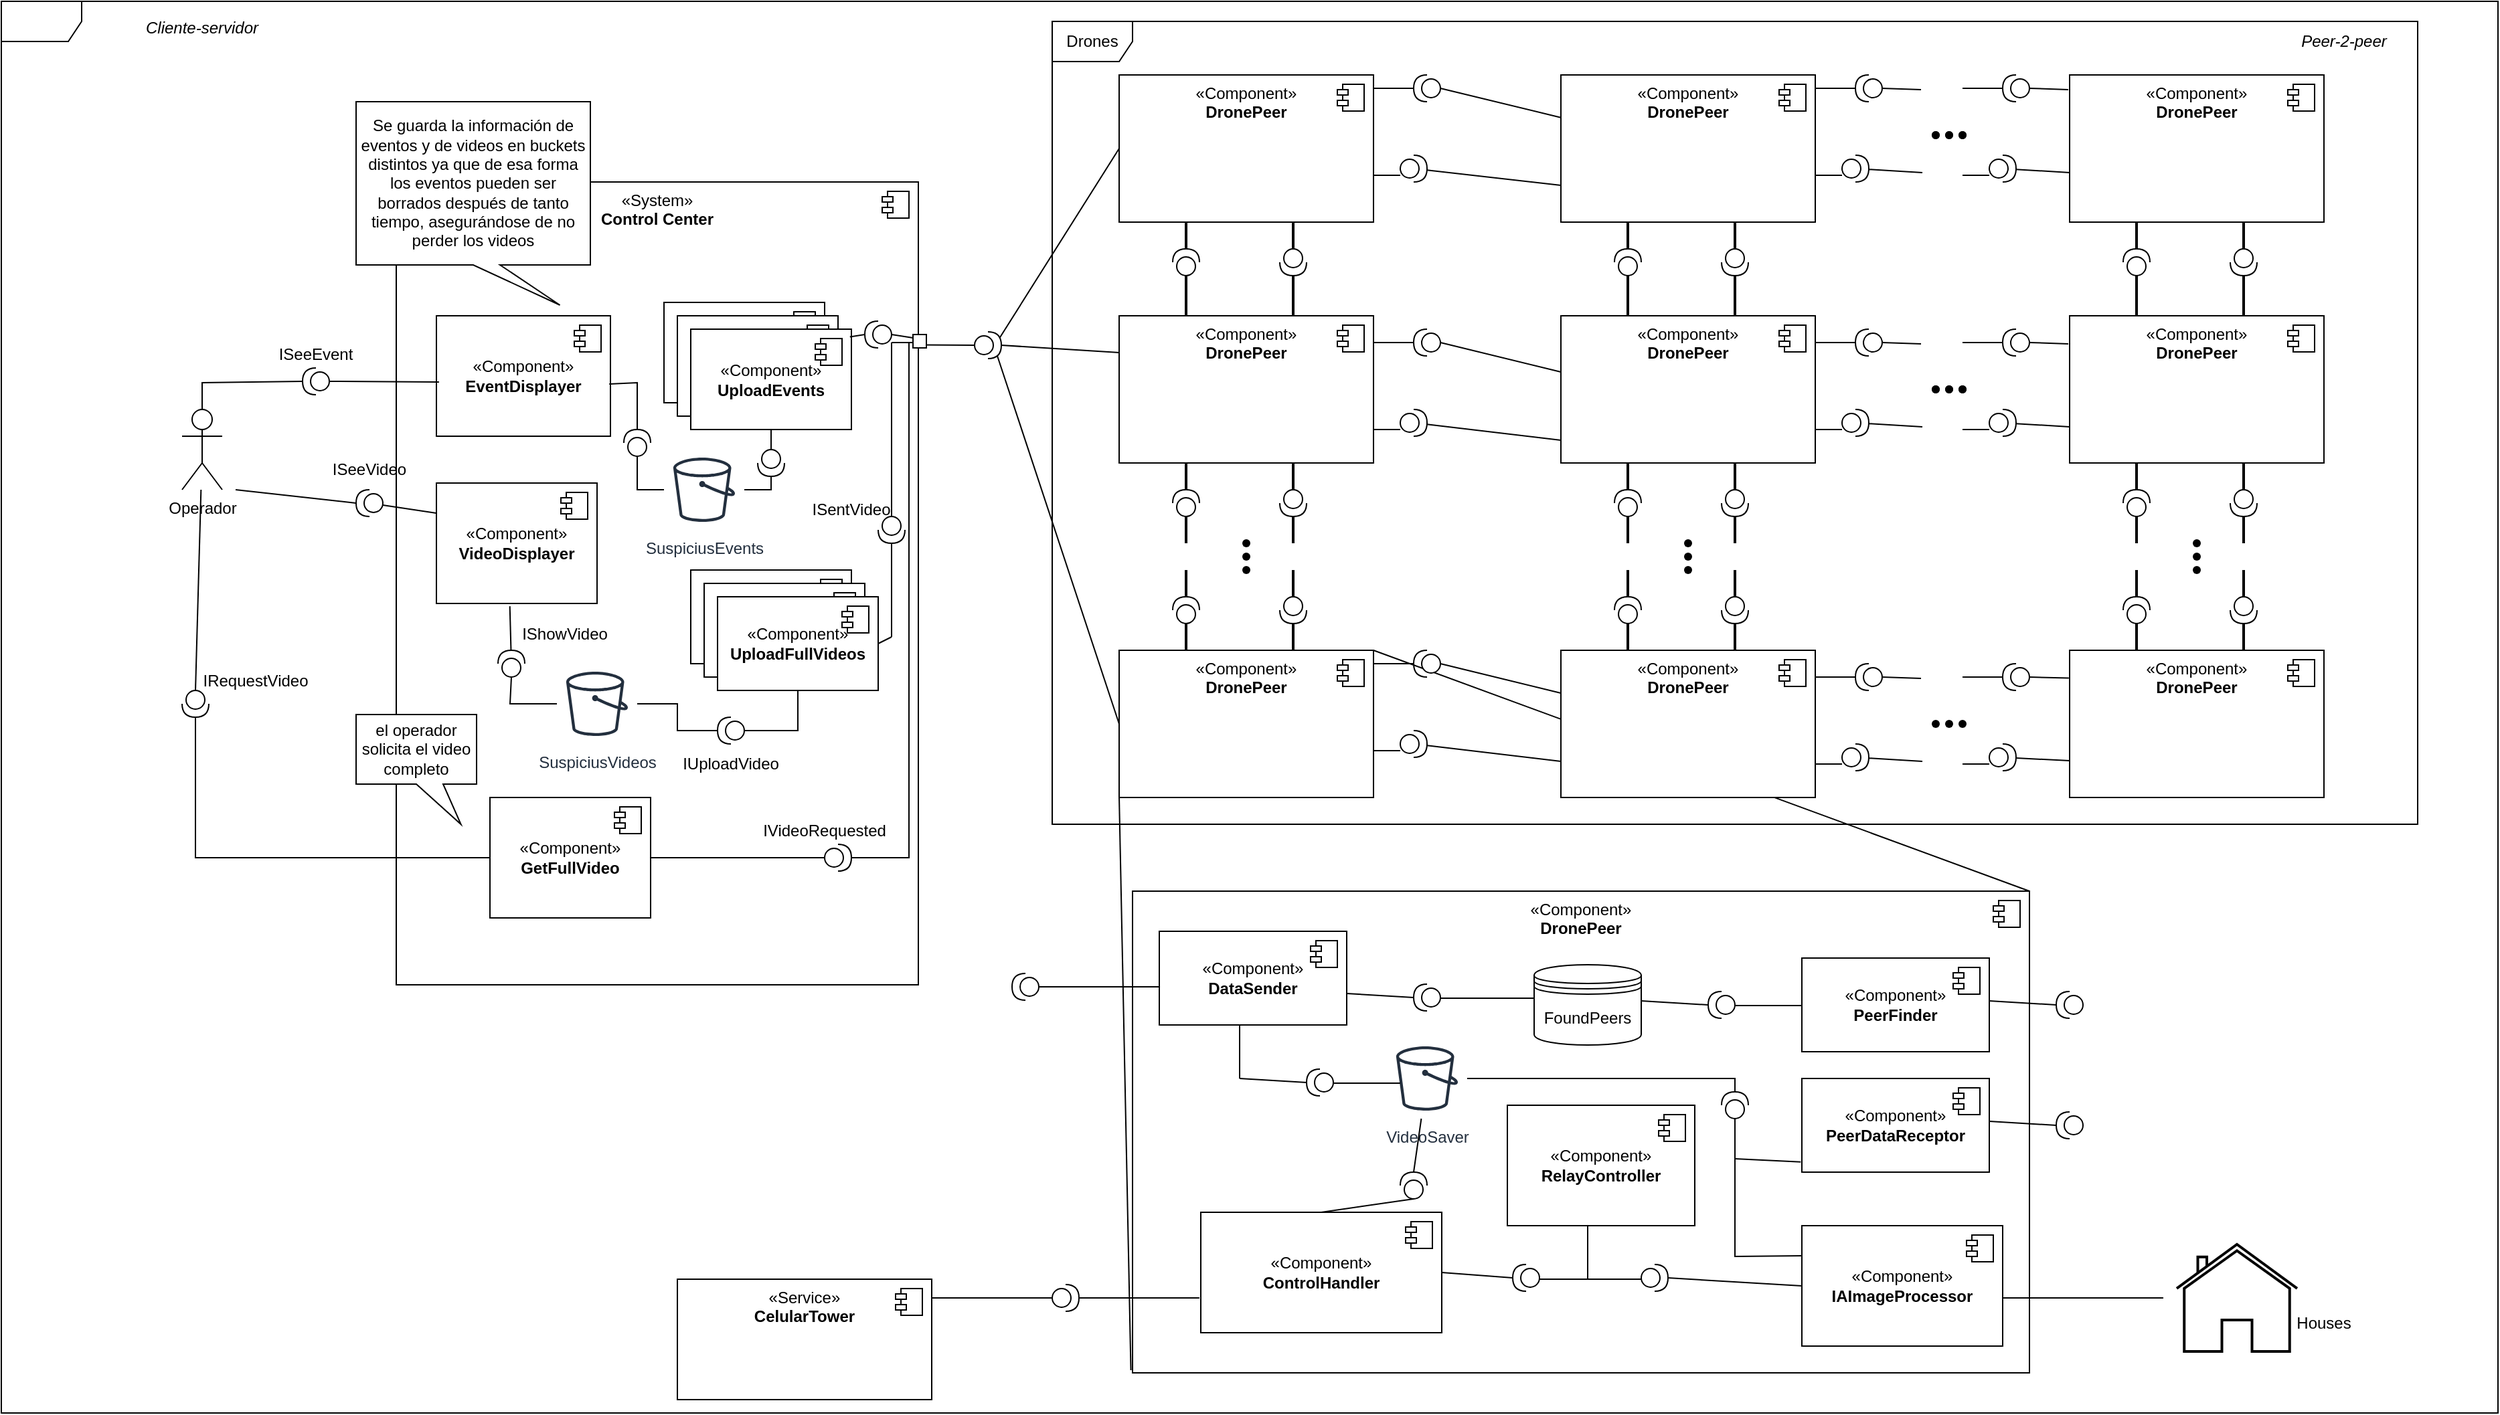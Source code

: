 <mxfile version="22.0.4" type="github">
  <diagram name="Page-1" id="djyRzcTOt3VMRXSjjJ17">
    <mxGraphModel dx="1876" dy="685" grid="1" gridSize="10" guides="1" tooltips="1" connect="1" arrows="1" fold="1" page="1" pageScale="1" pageWidth="850" pageHeight="1100" math="0" shadow="0">
      <root>
        <mxCell id="0" />
        <mxCell id="1" parent="0" />
        <mxCell id="bsvw4XNhDaf4W7q8XhJa-1" value="«System»&lt;br&gt;&lt;b&gt;Control Center&lt;/b&gt;" style="html=1;dropTarget=0;whiteSpace=wrap;verticalAlign=top;" vertex="1" parent="1">
          <mxGeometry x="-430" y="170" width="390" height="600" as="geometry" />
        </mxCell>
        <mxCell id="bsvw4XNhDaf4W7q8XhJa-2" value="" style="shape=module;jettyWidth=8;jettyHeight=4;" vertex="1" parent="bsvw4XNhDaf4W7q8XhJa-1">
          <mxGeometry x="1" width="20" height="20" relative="1" as="geometry">
            <mxPoint x="-27" y="7" as="offset" />
          </mxGeometry>
        </mxCell>
        <mxCell id="bsvw4XNhDaf4W7q8XhJa-6" value="«Component»&lt;br&gt;&lt;b&gt;DronePeer&lt;/b&gt;" style="html=1;dropTarget=0;whiteSpace=wrap;verticalAlign=top;" vertex="1" parent="1">
          <mxGeometry x="110" y="90" width="190" height="110" as="geometry" />
        </mxCell>
        <mxCell id="bsvw4XNhDaf4W7q8XhJa-7" value="" style="shape=module;jettyWidth=8;jettyHeight=4;" vertex="1" parent="bsvw4XNhDaf4W7q8XhJa-6">
          <mxGeometry x="1" width="20" height="20" relative="1" as="geometry">
            <mxPoint x="-27" y="7" as="offset" />
          </mxGeometry>
        </mxCell>
        <mxCell id="bsvw4XNhDaf4W7q8XhJa-8" value="«Component»&lt;br&gt;&lt;b&gt;DronePeer&lt;/b&gt;" style="html=1;dropTarget=0;whiteSpace=wrap;verticalAlign=top;" vertex="1" parent="1">
          <mxGeometry x="110" y="270" width="190" height="110" as="geometry" />
        </mxCell>
        <mxCell id="bsvw4XNhDaf4W7q8XhJa-9" value="" style="shape=module;jettyWidth=8;jettyHeight=4;" vertex="1" parent="bsvw4XNhDaf4W7q8XhJa-8">
          <mxGeometry x="1" width="20" height="20" relative="1" as="geometry">
            <mxPoint x="-27" y="7" as="offset" />
          </mxGeometry>
        </mxCell>
        <mxCell id="bsvw4XNhDaf4W7q8XhJa-10" value="«Component»&lt;br&gt;&lt;b&gt;DronePeer&lt;/b&gt;" style="html=1;dropTarget=0;whiteSpace=wrap;verticalAlign=top;" vertex="1" parent="1">
          <mxGeometry x="110" y="520" width="190" height="110" as="geometry" />
        </mxCell>
        <mxCell id="bsvw4XNhDaf4W7q8XhJa-11" value="" style="shape=module;jettyWidth=8;jettyHeight=4;" vertex="1" parent="bsvw4XNhDaf4W7q8XhJa-10">
          <mxGeometry x="1" width="20" height="20" relative="1" as="geometry">
            <mxPoint x="-27" y="7" as="offset" />
          </mxGeometry>
        </mxCell>
        <mxCell id="bsvw4XNhDaf4W7q8XhJa-12" value="" style="shape=waypoint;sketch=0;fillStyle=solid;size=6;pointerEvents=1;points=[];fillColor=none;resizable=0;rotatable=0;perimeter=centerPerimeter;snapToPoint=1;" vertex="1" parent="1">
          <mxGeometry x="195" y="430" width="20" height="20" as="geometry" />
        </mxCell>
        <mxCell id="bsvw4XNhDaf4W7q8XhJa-13" value="" style="shape=waypoint;sketch=0;fillStyle=solid;size=6;pointerEvents=1;points=[];fillColor=none;resizable=0;rotatable=0;perimeter=centerPerimeter;snapToPoint=1;" vertex="1" parent="1">
          <mxGeometry x="195" y="440" width="20" height="20" as="geometry" />
        </mxCell>
        <mxCell id="bsvw4XNhDaf4W7q8XhJa-14" value="" style="shape=waypoint;sketch=0;fillStyle=solid;size=6;pointerEvents=1;points=[];fillColor=none;resizable=0;rotatable=0;perimeter=centerPerimeter;snapToPoint=1;" vertex="1" parent="1">
          <mxGeometry x="195" y="450" width="20" height="20" as="geometry" />
        </mxCell>
        <mxCell id="bsvw4XNhDaf4W7q8XhJa-15" value="Drones" style="shape=umlFrame;whiteSpace=wrap;html=1;pointerEvents=0;" vertex="1" parent="1">
          <mxGeometry x="60" y="50" width="1020" height="600" as="geometry" />
        </mxCell>
        <mxCell id="bsvw4XNhDaf4W7q8XhJa-16" value="" style="endArrow=none;html=1;rounded=0;entryX=0;entryY=0.5;entryDx=0;entryDy=0;exitX=0.934;exitY=0.233;exitDx=0;exitDy=0;exitPerimeter=0;" edge="1" parent="1" source="bsvw4XNhDaf4W7q8XhJa-19" target="bsvw4XNhDaf4W7q8XhJa-6">
          <mxGeometry width="50" height="50" relative="1" as="geometry">
            <mxPoint x="20" y="280" as="sourcePoint" />
            <mxPoint x="320" y="280" as="targetPoint" />
          </mxGeometry>
        </mxCell>
        <mxCell id="bsvw4XNhDaf4W7q8XhJa-17" value="" style="endArrow=none;html=1;rounded=0;entryX=0;entryY=0.5;entryDx=0;entryDy=0;exitX=0.85;exitY=0.9;exitDx=0;exitDy=0;exitPerimeter=0;" edge="1" parent="1" source="bsvw4XNhDaf4W7q8XhJa-19" target="bsvw4XNhDaf4W7q8XhJa-10">
          <mxGeometry width="50" height="50" relative="1" as="geometry">
            <mxPoint x="20" y="300" as="sourcePoint" />
            <mxPoint x="200" y="280" as="targetPoint" />
          </mxGeometry>
        </mxCell>
        <mxCell id="bsvw4XNhDaf4W7q8XhJa-18" value="" style="endArrow=none;html=1;rounded=0;entryX=0;entryY=0.25;entryDx=0;entryDy=0;exitX=1;exitY=0.5;exitDx=0;exitDy=0;exitPerimeter=0;" edge="1" parent="1" source="bsvw4XNhDaf4W7q8XhJa-19" target="bsvw4XNhDaf4W7q8XhJa-8">
          <mxGeometry relative="1" as="geometry">
            <mxPoint x="30" y="300" as="sourcePoint" />
            <mxPoint x="260" y="300" as="targetPoint" />
          </mxGeometry>
        </mxCell>
        <mxCell id="bsvw4XNhDaf4W7q8XhJa-19" value="" style="shape=providedRequiredInterface;html=1;verticalLabelPosition=bottom;sketch=0;" vertex="1" parent="1">
          <mxGeometry x="2" y="282" width="20" height="20" as="geometry" />
        </mxCell>
        <mxCell id="bsvw4XNhDaf4W7q8XhJa-20" value="" style="shape=providedRequiredInterface;html=1;verticalLabelPosition=bottom;sketch=0;direction=south;" vertex="1" parent="1">
          <mxGeometry x="230" y="220" width="20" height="20" as="geometry" />
        </mxCell>
        <mxCell id="bsvw4XNhDaf4W7q8XhJa-21" value="" style="shape=providedRequiredInterface;html=1;verticalLabelPosition=bottom;sketch=0;direction=north;" vertex="1" parent="1">
          <mxGeometry x="150" y="220" width="20" height="20" as="geometry" />
        </mxCell>
        <mxCell id="bsvw4XNhDaf4W7q8XhJa-22" value="" style="shape=providedRequiredInterface;html=1;verticalLabelPosition=bottom;sketch=0;direction=south;" vertex="1" parent="1">
          <mxGeometry x="230" y="400" width="20" height="20" as="geometry" />
        </mxCell>
        <mxCell id="bsvw4XNhDaf4W7q8XhJa-23" value="" style="shape=providedRequiredInterface;html=1;verticalLabelPosition=bottom;sketch=0;direction=north;" vertex="1" parent="1">
          <mxGeometry x="150" y="400" width="20" height="20" as="geometry" />
        </mxCell>
        <mxCell id="bsvw4XNhDaf4W7q8XhJa-24" value="" style="shape=providedRequiredInterface;html=1;verticalLabelPosition=bottom;sketch=0;direction=south;" vertex="1" parent="1">
          <mxGeometry x="230" y="480" width="20" height="20" as="geometry" />
        </mxCell>
        <mxCell id="bsvw4XNhDaf4W7q8XhJa-25" value="" style="shape=providedRequiredInterface;html=1;verticalLabelPosition=bottom;sketch=0;direction=north;" vertex="1" parent="1">
          <mxGeometry x="150" y="480" width="20" height="20" as="geometry" />
        </mxCell>
        <mxCell id="bsvw4XNhDaf4W7q8XhJa-27" value="" style="line;strokeWidth=2;direction=south;html=1;" vertex="1" parent="1">
          <mxGeometry x="155" y="200" width="10" height="20" as="geometry" />
        </mxCell>
        <mxCell id="bsvw4XNhDaf4W7q8XhJa-28" value="" style="line;strokeWidth=2;direction=south;html=1;" vertex="1" parent="1">
          <mxGeometry x="235" y="200" width="10" height="20" as="geometry" />
        </mxCell>
        <mxCell id="bsvw4XNhDaf4W7q8XhJa-29" value="" style="line;strokeWidth=2;direction=south;html=1;" vertex="1" parent="1">
          <mxGeometry x="155" y="380" width="10" height="20" as="geometry" />
        </mxCell>
        <mxCell id="bsvw4XNhDaf4W7q8XhJa-30" value="" style="line;strokeWidth=2;direction=south;html=1;" vertex="1" parent="1">
          <mxGeometry x="235" y="380" width="10" height="20" as="geometry" />
        </mxCell>
        <mxCell id="bsvw4XNhDaf4W7q8XhJa-32" value="" style="line;strokeWidth=2;direction=south;html=1;" vertex="1" parent="1">
          <mxGeometry x="235" y="420" width="10" height="20" as="geometry" />
        </mxCell>
        <mxCell id="bsvw4XNhDaf4W7q8XhJa-33" value="" style="line;strokeWidth=2;direction=south;html=1;" vertex="1" parent="1">
          <mxGeometry x="155" y="420" width="10" height="20" as="geometry" />
        </mxCell>
        <mxCell id="bsvw4XNhDaf4W7q8XhJa-34" value="" style="line;strokeWidth=2;direction=south;html=1;" vertex="1" parent="1">
          <mxGeometry x="235" y="460" width="10" height="20" as="geometry" />
        </mxCell>
        <mxCell id="bsvw4XNhDaf4W7q8XhJa-35" value="" style="line;strokeWidth=2;direction=south;html=1;" vertex="1" parent="1">
          <mxGeometry x="155" y="460" width="10" height="20" as="geometry" />
        </mxCell>
        <mxCell id="bsvw4XNhDaf4W7q8XhJa-36" value="" style="line;strokeWidth=2;direction=south;html=1;" vertex="1" parent="1">
          <mxGeometry x="235" y="500" width="10" height="20" as="geometry" />
        </mxCell>
        <mxCell id="bsvw4XNhDaf4W7q8XhJa-37" value="" style="line;strokeWidth=2;direction=south;html=1;" vertex="1" parent="1">
          <mxGeometry x="155" y="500" width="10" height="20" as="geometry" />
        </mxCell>
        <mxCell id="bsvw4XNhDaf4W7q8XhJa-38" value="" style="line;strokeWidth=2;direction=south;html=1;" vertex="1" parent="1">
          <mxGeometry x="235" y="240" width="10" height="30" as="geometry" />
        </mxCell>
        <mxCell id="bsvw4XNhDaf4W7q8XhJa-39" value="" style="line;strokeWidth=2;direction=south;html=1;" vertex="1" parent="1">
          <mxGeometry x="155" y="240" width="10" height="30" as="geometry" />
        </mxCell>
        <mxCell id="bsvw4XNhDaf4W7q8XhJa-40" value="" style="endArrow=none;html=1;rounded=0;entryX=1;entryY=0;entryDx=0;entryDy=0;exitX=1;exitY=0;exitDx=0;exitDy=0;" edge="1" parent="1" source="bsvw4XNhDaf4W7q8XhJa-42" target="bsvw4XNhDaf4W7q8XhJa-10">
          <mxGeometry width="50" height="50" relative="1" as="geometry">
            <mxPoint x="820" y="1050" as="sourcePoint" />
            <mxPoint x="280" y="690" as="targetPoint" />
          </mxGeometry>
        </mxCell>
        <mxCell id="bsvw4XNhDaf4W7q8XhJa-41" value="" style="endArrow=none;html=1;rounded=0;exitX=0;exitY=1;exitDx=0;exitDy=0;" edge="1" parent="1">
          <mxGeometry width="50" height="50" relative="1" as="geometry">
            <mxPoint x="118.77" y="1058" as="sourcePoint" />
            <mxPoint x="110.001" y="629" as="targetPoint" />
          </mxGeometry>
        </mxCell>
        <mxCell id="bsvw4XNhDaf4W7q8XhJa-42" value="«Component»&lt;br&gt;&lt;b&gt;DronePeer&lt;/b&gt;" style="html=1;dropTarget=0;whiteSpace=wrap;verticalAlign=top;" vertex="1" parent="1">
          <mxGeometry x="120" y="700" width="670" height="360" as="geometry" />
        </mxCell>
        <mxCell id="bsvw4XNhDaf4W7q8XhJa-43" value="" style="shape=module;jettyWidth=8;jettyHeight=4;" vertex="1" parent="bsvw4XNhDaf4W7q8XhJa-42">
          <mxGeometry x="1" width="20" height="20" relative="1" as="geometry">
            <mxPoint x="-27" y="7" as="offset" />
          </mxGeometry>
        </mxCell>
        <mxCell id="bsvw4XNhDaf4W7q8XhJa-44" value="Operador" style="shape=umlActor;verticalLabelPosition=bottom;verticalAlign=top;html=1;" vertex="1" parent="1">
          <mxGeometry x="-590" y="340" width="30" height="60" as="geometry" />
        </mxCell>
        <mxCell id="bsvw4XNhDaf4W7q8XhJa-52" value="«Component»&lt;br&gt;&lt;b&gt;ControlHandler&lt;/b&gt;" style="html=1;dropTarget=0;whiteSpace=wrap;" vertex="1" parent="1">
          <mxGeometry x="171" y="940" width="180" height="90" as="geometry" />
        </mxCell>
        <mxCell id="bsvw4XNhDaf4W7q8XhJa-53" value="" style="shape=module;jettyWidth=8;jettyHeight=4;" vertex="1" parent="bsvw4XNhDaf4W7q8XhJa-52">
          <mxGeometry x="1" width="20" height="20" relative="1" as="geometry">
            <mxPoint x="-27" y="7" as="offset" />
          </mxGeometry>
        </mxCell>
        <mxCell id="bsvw4XNhDaf4W7q8XhJa-54" value="«Service»&lt;br&gt;&lt;b&gt;CelularTower&lt;/b&gt;" style="html=1;dropTarget=0;whiteSpace=wrap;verticalAlign=top;" vertex="1" parent="1">
          <mxGeometry x="-220" y="990" width="190" height="90" as="geometry" />
        </mxCell>
        <mxCell id="bsvw4XNhDaf4W7q8XhJa-55" value="" style="shape=module;jettyWidth=8;jettyHeight=4;" vertex="1" parent="bsvw4XNhDaf4W7q8XhJa-54">
          <mxGeometry x="1" width="20" height="20" relative="1" as="geometry">
            <mxPoint x="-27" y="7" as="offset" />
          </mxGeometry>
        </mxCell>
        <mxCell id="bsvw4XNhDaf4W7q8XhJa-56" value="SuspiciusVideos" style="sketch=0;outlineConnect=0;fontColor=#232F3E;gradientColor=none;strokeColor=#232F3E;fillColor=#ffffff;dashed=0;verticalLabelPosition=bottom;verticalAlign=top;align=center;html=1;fontSize=12;fontStyle=0;aspect=fixed;shape=mxgraph.aws4.resourceIcon;resIcon=mxgraph.aws4.bucket;" vertex="1" parent="1">
          <mxGeometry x="-310" y="530" width="60" height="60" as="geometry" />
        </mxCell>
        <mxCell id="bsvw4XNhDaf4W7q8XhJa-62" value="" style="shape=providedRequiredInterface;html=1;verticalLabelPosition=bottom;sketch=0;direction=east;" vertex="1" parent="1">
          <mxGeometry x="60" y="994" width="20" height="20" as="geometry" />
        </mxCell>
        <mxCell id="bsvw4XNhDaf4W7q8XhJa-64" value="«Component»&lt;br&gt;&lt;b&gt;EventDisplayer&lt;/b&gt;" style="html=1;dropTarget=0;whiteSpace=wrap;" vertex="1" parent="1">
          <mxGeometry x="-400" y="270" width="130" height="90" as="geometry" />
        </mxCell>
        <mxCell id="bsvw4XNhDaf4W7q8XhJa-65" value="" style="shape=module;jettyWidth=8;jettyHeight=4;" vertex="1" parent="bsvw4XNhDaf4W7q8XhJa-64">
          <mxGeometry x="1" width="20" height="20" relative="1" as="geometry">
            <mxPoint x="-27" y="7" as="offset" />
          </mxGeometry>
        </mxCell>
        <mxCell id="bsvw4XNhDaf4W7q8XhJa-66" value="«Component»&lt;br&gt;&lt;b&gt;VideoDisplayer&lt;/b&gt;" style="html=1;dropTarget=0;whiteSpace=wrap;" vertex="1" parent="1">
          <mxGeometry x="-400" y="395" width="120" height="90" as="geometry" />
        </mxCell>
        <mxCell id="bsvw4XNhDaf4W7q8XhJa-67" value="" style="shape=module;jettyWidth=8;jettyHeight=4;" vertex="1" parent="bsvw4XNhDaf4W7q8XhJa-66">
          <mxGeometry x="1" width="20" height="20" relative="1" as="geometry">
            <mxPoint x="-27" y="7" as="offset" />
          </mxGeometry>
        </mxCell>
        <mxCell id="bsvw4XNhDaf4W7q8XhJa-71" value="«Component»&lt;br&gt;&lt;b&gt;IAImageProcessor&lt;/b&gt;" style="html=1;dropTarget=0;whiteSpace=wrap;" vertex="1" parent="1">
          <mxGeometry x="620" y="950" width="150" height="90" as="geometry" />
        </mxCell>
        <mxCell id="bsvw4XNhDaf4W7q8XhJa-72" value="" style="shape=module;jettyWidth=8;jettyHeight=4;" vertex="1" parent="bsvw4XNhDaf4W7q8XhJa-71">
          <mxGeometry x="1" width="20" height="20" relative="1" as="geometry">
            <mxPoint x="-27" y="7" as="offset" />
          </mxGeometry>
        </mxCell>
        <mxCell id="bsvw4XNhDaf4W7q8XhJa-73" value="VideoSaver" style="sketch=0;outlineConnect=0;fontColor=#232F3E;gradientColor=none;strokeColor=#232F3E;fillColor=#ffffff;dashed=0;verticalLabelPosition=bottom;verticalAlign=top;align=center;html=1;fontSize=12;fontStyle=0;aspect=fixed;shape=mxgraph.aws4.resourceIcon;resIcon=mxgraph.aws4.bucket;" vertex="1" parent="1">
          <mxGeometry x="310" y="810" width="60" height="60" as="geometry" />
        </mxCell>
        <mxCell id="bsvw4XNhDaf4W7q8XhJa-74" value="FoundPeers" style="shape=datastore;whiteSpace=wrap;html=1;" vertex="1" parent="1">
          <mxGeometry x="420" y="755" width="80" height="60" as="geometry" />
        </mxCell>
        <mxCell id="bsvw4XNhDaf4W7q8XhJa-76" value="" style="line;strokeWidth=1;fillColor=none;align=left;verticalAlign=middle;spacingTop=-1;spacingLeft=3;spacingRight=3;rotatable=0;labelPosition=right;points=[];portConstraint=eastwest;strokeColor=inherit;" vertex="1" parent="1">
          <mxGeometry x="770" y="1000" width="120" height="8" as="geometry" />
        </mxCell>
        <mxCell id="bsvw4XNhDaf4W7q8XhJa-77" value="" style="html=1;verticalLabelPosition=bottom;align=center;labelBackgroundColor=#ffffff;verticalAlign=top;strokeWidth=2;shadow=0;dashed=0;shape=mxgraph.ios7.icons.home;" vertex="1" parent="1">
          <mxGeometry x="900" y="964" width="90" height="80" as="geometry" />
        </mxCell>
        <mxCell id="bsvw4XNhDaf4W7q8XhJa-79" value="«Component»&lt;br&gt;&lt;b&gt;RecieveVideo&lt;/b&gt;" style="html=1;dropTarget=0;whiteSpace=wrap;" vertex="1" parent="1">
          <mxGeometry x="-210" y="460" width="120" height="70" as="geometry" />
        </mxCell>
        <mxCell id="bsvw4XNhDaf4W7q8XhJa-80" value="" style="shape=module;jettyWidth=8;jettyHeight=4;" vertex="1" parent="bsvw4XNhDaf4W7q8XhJa-79">
          <mxGeometry x="1" width="20" height="20" relative="1" as="geometry">
            <mxPoint x="-27" y="7" as="offset" />
          </mxGeometry>
        </mxCell>
        <mxCell id="bsvw4XNhDaf4W7q8XhJa-81" value="«Component»&lt;br&gt;&lt;b&gt;RecieveVideo&lt;/b&gt;" style="html=1;dropTarget=0;whiteSpace=wrap;" vertex="1" parent="1">
          <mxGeometry x="-200" y="470" width="120" height="70" as="geometry" />
        </mxCell>
        <mxCell id="bsvw4XNhDaf4W7q8XhJa-82" value="" style="shape=module;jettyWidth=8;jettyHeight=4;" vertex="1" parent="bsvw4XNhDaf4W7q8XhJa-81">
          <mxGeometry x="1" width="20" height="20" relative="1" as="geometry">
            <mxPoint x="-27" y="7" as="offset" />
          </mxGeometry>
        </mxCell>
        <mxCell id="bsvw4XNhDaf4W7q8XhJa-83" value="«Component»&lt;br&gt;&lt;b&gt;UploadFullVideos&lt;/b&gt;" style="html=1;dropTarget=0;whiteSpace=wrap;" vertex="1" parent="1">
          <mxGeometry x="-190" y="480" width="120" height="70" as="geometry" />
        </mxCell>
        <mxCell id="bsvw4XNhDaf4W7q8XhJa-84" value="" style="shape=module;jettyWidth=8;jettyHeight=4;" vertex="1" parent="bsvw4XNhDaf4W7q8XhJa-83">
          <mxGeometry x="1" width="20" height="20" relative="1" as="geometry">
            <mxPoint x="-27" y="7" as="offset" />
          </mxGeometry>
        </mxCell>
        <mxCell id="bsvw4XNhDaf4W7q8XhJa-85" value="«Component»&lt;br&gt;&lt;b&gt;GetGeneralVideo&lt;/b&gt;" style="html=1;dropTarget=0;whiteSpace=wrap;" vertex="1" parent="1">
          <mxGeometry x="-230" y="260" width="120" height="75" as="geometry" />
        </mxCell>
        <mxCell id="bsvw4XNhDaf4W7q8XhJa-86" value="" style="shape=module;jettyWidth=8;jettyHeight=4;" vertex="1" parent="bsvw4XNhDaf4W7q8XhJa-85">
          <mxGeometry x="1" width="20" height="20" relative="1" as="geometry">
            <mxPoint x="-27" y="7" as="offset" />
          </mxGeometry>
        </mxCell>
        <mxCell id="bsvw4XNhDaf4W7q8XhJa-87" value="Houses" style="text;strokeColor=none;align=center;fillColor=none;html=1;verticalAlign=middle;whiteSpace=wrap;rounded=0;" vertex="1" parent="1">
          <mxGeometry x="980" y="1008" width="60" height="30" as="geometry" />
        </mxCell>
        <mxCell id="bsvw4XNhDaf4W7q8XhJa-88" value="«Component»&lt;br&gt;&lt;b&gt;DataSender&lt;/b&gt;" style="html=1;dropTarget=0;whiteSpace=wrap;" vertex="1" parent="1">
          <mxGeometry x="140" y="730" width="140" height="70" as="geometry" />
        </mxCell>
        <mxCell id="bsvw4XNhDaf4W7q8XhJa-89" value="" style="shape=module;jettyWidth=8;jettyHeight=4;" vertex="1" parent="bsvw4XNhDaf4W7q8XhJa-88">
          <mxGeometry x="1" width="20" height="20" relative="1" as="geometry">
            <mxPoint x="-27" y="7" as="offset" />
          </mxGeometry>
        </mxCell>
        <mxCell id="bsvw4XNhDaf4W7q8XhJa-90" value="«Component»&lt;br&gt;&lt;b&gt;PeerFinder&lt;/b&gt;" style="html=1;dropTarget=0;whiteSpace=wrap;" vertex="1" parent="1">
          <mxGeometry x="620" y="750" width="140" height="70" as="geometry" />
        </mxCell>
        <mxCell id="bsvw4XNhDaf4W7q8XhJa-91" value="" style="shape=module;jettyWidth=8;jettyHeight=4;" vertex="1" parent="bsvw4XNhDaf4W7q8XhJa-90">
          <mxGeometry x="1" width="20" height="20" relative="1" as="geometry">
            <mxPoint x="-27" y="7" as="offset" />
          </mxGeometry>
        </mxCell>
        <mxCell id="bsvw4XNhDaf4W7q8XhJa-92" value="«Component»&lt;br&gt;&lt;b&gt;PeerDataReceptor&lt;/b&gt;" style="html=1;dropTarget=0;whiteSpace=wrap;" vertex="1" parent="1">
          <mxGeometry x="620" y="840" width="140" height="70" as="geometry" />
        </mxCell>
        <mxCell id="bsvw4XNhDaf4W7q8XhJa-93" value="" style="shape=module;jettyWidth=8;jettyHeight=4;" vertex="1" parent="bsvw4XNhDaf4W7q8XhJa-92">
          <mxGeometry x="1" width="20" height="20" relative="1" as="geometry">
            <mxPoint x="-27" y="7" as="offset" />
          </mxGeometry>
        </mxCell>
        <mxCell id="bsvw4XNhDaf4W7q8XhJa-94" value="«Component»&lt;br&gt;&lt;b&gt;RelayController&lt;/b&gt;" style="html=1;dropTarget=0;whiteSpace=wrap;" vertex="1" parent="1">
          <mxGeometry x="400" y="860" width="140" height="90" as="geometry" />
        </mxCell>
        <mxCell id="bsvw4XNhDaf4W7q8XhJa-95" value="" style="shape=module;jettyWidth=8;jettyHeight=4;" vertex="1" parent="bsvw4XNhDaf4W7q8XhJa-94">
          <mxGeometry x="1" width="20" height="20" relative="1" as="geometry">
            <mxPoint x="-27" y="7" as="offset" />
          </mxGeometry>
        </mxCell>
        <mxCell id="bsvw4XNhDaf4W7q8XhJa-96" value="" style="shape=providedRequiredInterface;html=1;verticalLabelPosition=bottom;sketch=0;direction=north;" vertex="1" parent="1">
          <mxGeometry x="320" y="910" width="20" height="20" as="geometry" />
        </mxCell>
        <mxCell id="bsvw4XNhDaf4W7q8XhJa-97" value="" style="line;strokeWidth=1;fillColor=none;align=left;verticalAlign=middle;spacingTop=-1;spacingLeft=3;spacingRight=3;rotatable=0;labelPosition=right;points=[];portConstraint=eastwest;strokeColor=inherit;" vertex="1" parent="1">
          <mxGeometry x="-30" y="1000" width="90" height="8" as="geometry" />
        </mxCell>
        <mxCell id="bsvw4XNhDaf4W7q8XhJa-98" value="" style="line;strokeWidth=1;fillColor=none;align=left;verticalAlign=middle;spacingTop=-1;spacingLeft=3;spacingRight=3;rotatable=0;labelPosition=right;points=[];portConstraint=eastwest;strokeColor=inherit;" vertex="1" parent="1">
          <mxGeometry x="80" y="1000" width="90" height="8" as="geometry" />
        </mxCell>
        <mxCell id="bsvw4XNhDaf4W7q8XhJa-104" value="" style="endArrow=none;html=1;rounded=0;entryX=0.5;entryY=0;entryDx=0;entryDy=0;exitX=0;exitY=0.5;exitDx=0;exitDy=0;exitPerimeter=0;" edge="1" parent="1" source="bsvw4XNhDaf4W7q8XhJa-96" target="bsvw4XNhDaf4W7q8XhJa-52">
          <mxGeometry width="50" height="50" relative="1" as="geometry">
            <mxPoint x="-10" y="810" as="sourcePoint" />
            <mxPoint x="40" y="760" as="targetPoint" />
          </mxGeometry>
        </mxCell>
        <mxCell id="bsvw4XNhDaf4W7q8XhJa-105" value="" style="endArrow=none;html=1;rounded=0;exitX=1;exitY=0.5;exitDx=0;exitDy=0;exitPerimeter=0;" edge="1" parent="1" source="bsvw4XNhDaf4W7q8XhJa-96" target="bsvw4XNhDaf4W7q8XhJa-73">
          <mxGeometry width="50" height="50" relative="1" as="geometry">
            <mxPoint x="150" y="810" as="sourcePoint" />
            <mxPoint x="200" y="760" as="targetPoint" />
          </mxGeometry>
        </mxCell>
        <mxCell id="bsvw4XNhDaf4W7q8XhJa-106" value="«Component»&lt;br&gt;&lt;b&gt;GetGeneralVideo&lt;/b&gt;" style="html=1;dropTarget=0;whiteSpace=wrap;" vertex="1" parent="1">
          <mxGeometry x="-220" y="270" width="120" height="75" as="geometry" />
        </mxCell>
        <mxCell id="bsvw4XNhDaf4W7q8XhJa-107" value="" style="shape=module;jettyWidth=8;jettyHeight=4;" vertex="1" parent="bsvw4XNhDaf4W7q8XhJa-106">
          <mxGeometry x="1" width="20" height="20" relative="1" as="geometry">
            <mxPoint x="-27" y="7" as="offset" />
          </mxGeometry>
        </mxCell>
        <mxCell id="bsvw4XNhDaf4W7q8XhJa-108" value="«Component»&lt;br&gt;&lt;b&gt;UploadEvents&lt;/b&gt;" style="html=1;dropTarget=0;whiteSpace=wrap;" vertex="1" parent="1">
          <mxGeometry x="-210" y="280" width="120" height="75" as="geometry" />
        </mxCell>
        <mxCell id="bsvw4XNhDaf4W7q8XhJa-109" value="" style="shape=module;jettyWidth=8;jettyHeight=4;" vertex="1" parent="bsvw4XNhDaf4W7q8XhJa-108">
          <mxGeometry x="1" width="20" height="20" relative="1" as="geometry">
            <mxPoint x="-27" y="7" as="offset" />
          </mxGeometry>
        </mxCell>
        <mxCell id="bsvw4XNhDaf4W7q8XhJa-110" value="" style="endArrow=none;html=1;rounded=0;entryX=0;entryY=0.5;entryDx=0;entryDy=0;entryPerimeter=0;exitX=1.002;exitY=0.203;exitDx=0;exitDy=0;exitPerimeter=0;" edge="1" parent="1" source="bsvw4XNhDaf4W7q8XhJa-1" target="bsvw4XNhDaf4W7q8XhJa-19">
          <mxGeometry width="50" height="50" relative="1" as="geometry">
            <mxPoint x="20" y="400" as="sourcePoint" />
            <mxPoint x="70" y="350" as="targetPoint" />
          </mxGeometry>
        </mxCell>
        <mxCell id="bsvw4XNhDaf4W7q8XhJa-114" value="" style="endArrow=none;html=1;rounded=0;exitX=1;exitY=0.5;exitDx=0;exitDy=0;" edge="1" parent="1" source="bsvw4XNhDaf4W7q8XhJa-83">
          <mxGeometry width="50" height="50" relative="1" as="geometry">
            <mxPoint x="20" y="400" as="sourcePoint" />
            <mxPoint x="-60" y="510" as="targetPoint" />
          </mxGeometry>
        </mxCell>
        <mxCell id="bsvw4XNhDaf4W7q8XhJa-115" value="" style="endArrow=none;html=1;rounded=0;" edge="1" parent="1">
          <mxGeometry width="50" height="50" relative="1" as="geometry">
            <mxPoint x="-60" y="290" as="sourcePoint" />
            <mxPoint x="-40" y="290" as="targetPoint" />
          </mxGeometry>
        </mxCell>
        <mxCell id="bsvw4XNhDaf4W7q8XhJa-116" value="" style="endArrow=none;html=1;rounded=0;exitX=0;exitY=0.5;exitDx=0;exitDy=0;exitPerimeter=0;" edge="1" parent="1" source="bsvw4XNhDaf4W7q8XhJa-117">
          <mxGeometry width="50" height="50" relative="1" as="geometry">
            <mxPoint x="-250" y="430" as="sourcePoint" />
            <mxPoint x="-60" y="290" as="targetPoint" />
          </mxGeometry>
        </mxCell>
        <mxCell id="bsvw4XNhDaf4W7q8XhJa-117" value="" style="shape=providedRequiredInterface;html=1;verticalLabelPosition=bottom;sketch=0;direction=south;" vertex="1" parent="1">
          <mxGeometry x="-70" y="420" width="20" height="20" as="geometry" />
        </mxCell>
        <mxCell id="bsvw4XNhDaf4W7q8XhJa-118" value="" style="endArrow=none;html=1;rounded=0;entryX=1;entryY=0.5;entryDx=0;entryDy=0;entryPerimeter=0;" edge="1" parent="1" target="bsvw4XNhDaf4W7q8XhJa-117">
          <mxGeometry width="50" height="50" relative="1" as="geometry">
            <mxPoint x="-60" y="510" as="sourcePoint" />
            <mxPoint x="-200" y="380" as="targetPoint" />
          </mxGeometry>
        </mxCell>
        <mxCell id="bsvw4XNhDaf4W7q8XhJa-119" value="" style="rounded=0;whiteSpace=wrap;html=1;" vertex="1" parent="1">
          <mxGeometry x="-44" y="284" width="10" height="10" as="geometry" />
        </mxCell>
        <mxCell id="bsvw4XNhDaf4W7q8XhJa-120" value="SuspiciusEvents" style="sketch=0;outlineConnect=0;fontColor=#232F3E;gradientColor=none;strokeColor=#232F3E;fillColor=#ffffff;dashed=0;verticalLabelPosition=bottom;verticalAlign=top;align=center;html=1;fontSize=12;fontStyle=0;aspect=fixed;shape=mxgraph.aws4.resourceIcon;resIcon=mxgraph.aws4.bucket;" vertex="1" parent="1">
          <mxGeometry x="-230" y="370" width="60" height="60" as="geometry" />
        </mxCell>
        <mxCell id="bsvw4XNhDaf4W7q8XhJa-122" value="«Component»&lt;br&gt;&lt;b&gt;GetFullVideo&lt;/b&gt;" style="html=1;dropTarget=0;whiteSpace=wrap;" vertex="1" parent="1">
          <mxGeometry x="-360" y="630" width="120" height="90" as="geometry" />
        </mxCell>
        <mxCell id="bsvw4XNhDaf4W7q8XhJa-123" value="" style="shape=module;jettyWidth=8;jettyHeight=4;" vertex="1" parent="bsvw4XNhDaf4W7q8XhJa-122">
          <mxGeometry x="1" width="20" height="20" relative="1" as="geometry">
            <mxPoint x="-27" y="7" as="offset" />
          </mxGeometry>
        </mxCell>
        <mxCell id="bsvw4XNhDaf4W7q8XhJa-124" value="" style="shape=providedRequiredInterface;html=1;verticalLabelPosition=bottom;sketch=0;direction=west;" vertex="1" parent="1">
          <mxGeometry x="250" y="833" width="20" height="20" as="geometry" />
        </mxCell>
        <mxCell id="bsvw4XNhDaf4W7q8XhJa-125" value="" style="line;strokeWidth=1;fillColor=none;align=left;verticalAlign=middle;spacingTop=-1;spacingLeft=3;spacingRight=3;rotatable=0;labelPosition=right;points=[];portConstraint=eastwest;strokeColor=inherit;" vertex="1" parent="1">
          <mxGeometry x="270" y="839.5" width="50" height="8" as="geometry" />
        </mxCell>
        <mxCell id="bsvw4XNhDaf4W7q8XhJa-126" value="" style="endArrow=none;html=1;rounded=0;entryX=1;entryY=0.5;entryDx=0;entryDy=0;entryPerimeter=0;" edge="1" parent="1" target="bsvw4XNhDaf4W7q8XhJa-124">
          <mxGeometry width="50" height="50" relative="1" as="geometry">
            <mxPoint x="200" y="840" as="sourcePoint" />
            <mxPoint x="210" y="840" as="targetPoint" />
          </mxGeometry>
        </mxCell>
        <mxCell id="bsvw4XNhDaf4W7q8XhJa-127" value="" style="endArrow=none;html=1;rounded=0;" edge="1" parent="1">
          <mxGeometry width="50" height="50" relative="1" as="geometry">
            <mxPoint x="200" y="840" as="sourcePoint" />
            <mxPoint x="200" y="800" as="targetPoint" />
          </mxGeometry>
        </mxCell>
        <mxCell id="bsvw4XNhDaf4W7q8XhJa-128" value="" style="shape=providedRequiredInterface;html=1;verticalLabelPosition=bottom;sketch=0;direction=west;" vertex="1" parent="1">
          <mxGeometry x="404" y="979" width="20" height="20" as="geometry" />
        </mxCell>
        <mxCell id="bsvw4XNhDaf4W7q8XhJa-129" value="" style="shape=providedRequiredInterface;html=1;verticalLabelPosition=bottom;sketch=0;" vertex="1" parent="1">
          <mxGeometry x="500" y="979" width="20" height="20" as="geometry" />
        </mxCell>
        <mxCell id="bsvw4XNhDaf4W7q8XhJa-133" value="" style="endArrow=none;html=1;rounded=0;" edge="1" parent="1">
          <mxGeometry width="50" height="50" relative="1" as="geometry">
            <mxPoint x="460" y="990" as="sourcePoint" />
            <mxPoint x="460" y="950" as="targetPoint" />
          </mxGeometry>
        </mxCell>
        <mxCell id="bsvw4XNhDaf4W7q8XhJa-134" value="" style="endArrow=none;html=1;rounded=0;entryX=0;entryY=0.5;entryDx=0;entryDy=0;entryPerimeter=0;exitX=0;exitY=0.5;exitDx=0;exitDy=0;exitPerimeter=0;" edge="1" parent="1">
          <mxGeometry width="50" height="50" relative="1" as="geometry">
            <mxPoint x="424" y="990" as="sourcePoint" />
            <mxPoint x="500" y="990" as="targetPoint" />
          </mxGeometry>
        </mxCell>
        <mxCell id="bsvw4XNhDaf4W7q8XhJa-135" value="" style="endArrow=none;html=1;rounded=0;exitX=1;exitY=0.5;exitDx=0;exitDy=0;exitPerimeter=0;entryX=1;entryY=0.5;entryDx=0;entryDy=0;" edge="1" parent="1" source="bsvw4XNhDaf4W7q8XhJa-128" target="bsvw4XNhDaf4W7q8XhJa-52">
          <mxGeometry width="50" height="50" relative="1" as="geometry">
            <mxPoint x="400" y="890" as="sourcePoint" />
            <mxPoint x="450" y="840" as="targetPoint" />
          </mxGeometry>
        </mxCell>
        <mxCell id="bsvw4XNhDaf4W7q8XhJa-136" value="" style="endArrow=none;html=1;rounded=0;exitX=1;exitY=0.5;exitDx=0;exitDy=0;exitPerimeter=0;entryX=0;entryY=0.5;entryDx=0;entryDy=0;" edge="1" parent="1" source="bsvw4XNhDaf4W7q8XhJa-129" target="bsvw4XNhDaf4W7q8XhJa-71">
          <mxGeometry width="50" height="50" relative="1" as="geometry">
            <mxPoint x="400" y="890" as="sourcePoint" />
            <mxPoint x="450" y="840" as="targetPoint" />
          </mxGeometry>
        </mxCell>
        <mxCell id="bsvw4XNhDaf4W7q8XhJa-137" value="" style="shape=providedRequiredInterface;html=1;verticalLabelPosition=bottom;sketch=0;direction=north;" vertex="1" parent="1">
          <mxGeometry x="560" y="850" width="20" height="20" as="geometry" />
        </mxCell>
        <mxCell id="bsvw4XNhDaf4W7q8XhJa-138" value="" style="endArrow=none;html=1;rounded=0;exitX=0;exitY=0.25;exitDx=0;exitDy=0;entryX=0;entryY=0.5;entryDx=0;entryDy=0;entryPerimeter=0;" edge="1" parent="1" source="bsvw4XNhDaf4W7q8XhJa-71" target="bsvw4XNhDaf4W7q8XhJa-137">
          <mxGeometry width="50" height="50" relative="1" as="geometry">
            <mxPoint x="560" y="990" as="sourcePoint" />
            <mxPoint x="570" y="915" as="targetPoint" />
            <Array as="points">
              <mxPoint x="570" y="973" />
            </Array>
          </mxGeometry>
        </mxCell>
        <mxCell id="bsvw4XNhDaf4W7q8XhJa-139" value="" style="endArrow=none;html=1;rounded=0;exitX=1;exitY=0.5;exitDx=0;exitDy=0;exitPerimeter=0;" edge="1" parent="1" source="bsvw4XNhDaf4W7q8XhJa-137" target="bsvw4XNhDaf4W7q8XhJa-73">
          <mxGeometry width="50" height="50" relative="1" as="geometry">
            <mxPoint x="570" y="896" as="sourcePoint" />
            <mxPoint x="570" y="856" as="targetPoint" />
            <Array as="points">
              <mxPoint x="570" y="840" />
            </Array>
          </mxGeometry>
        </mxCell>
        <mxCell id="bsvw4XNhDaf4W7q8XhJa-140" value="" style="endArrow=none;html=1;rounded=0;entryX=-0.006;entryY=0.891;entryDx=0;entryDy=0;entryPerimeter=0;" edge="1" parent="1" target="bsvw4XNhDaf4W7q8XhJa-92">
          <mxGeometry width="50" height="50" relative="1" as="geometry">
            <mxPoint x="570" y="900" as="sourcePoint" />
            <mxPoint x="450" y="840" as="targetPoint" />
          </mxGeometry>
        </mxCell>
        <mxCell id="bsvw4XNhDaf4W7q8XhJa-141" value="" style="line;strokeWidth=1;fillColor=none;align=left;verticalAlign=middle;spacingTop=-1;spacingLeft=3;spacingRight=3;rotatable=0;labelPosition=right;points=[];portConstraint=eastwest;strokeColor=inherit;" vertex="1" parent="1">
          <mxGeometry x="570" y="781.5" width="50" height="8" as="geometry" />
        </mxCell>
        <mxCell id="bsvw4XNhDaf4W7q8XhJa-142" value="" style="shape=providedRequiredInterface;html=1;verticalLabelPosition=bottom;sketch=0;direction=west;" vertex="1" parent="1">
          <mxGeometry x="550" y="775" width="20" height="20" as="geometry" />
        </mxCell>
        <mxCell id="bsvw4XNhDaf4W7q8XhJa-143" value="" style="endArrow=none;html=1;rounded=0;entryX=1;entryY=0.5;entryDx=0;entryDy=0;entryPerimeter=0;" edge="1" target="bsvw4XNhDaf4W7q8XhJa-142" parent="1">
          <mxGeometry width="50" height="50" relative="1" as="geometry">
            <mxPoint x="500" y="782" as="sourcePoint" />
            <mxPoint x="510" y="782" as="targetPoint" />
          </mxGeometry>
        </mxCell>
        <mxCell id="bsvw4XNhDaf4W7q8XhJa-144" value="" style="line;strokeWidth=1;fillColor=none;align=left;verticalAlign=middle;spacingTop=-1;spacingLeft=3;spacingRight=3;rotatable=0;labelPosition=right;points=[];portConstraint=eastwest;strokeColor=inherit;" vertex="1" parent="1">
          <mxGeometry x="350" y="776" width="70" height="8" as="geometry" />
        </mxCell>
        <mxCell id="bsvw4XNhDaf4W7q8XhJa-145" value="" style="shape=providedRequiredInterface;html=1;verticalLabelPosition=bottom;sketch=0;direction=west;" vertex="1" parent="1">
          <mxGeometry x="330" y="769.5" width="20" height="20" as="geometry" />
        </mxCell>
        <mxCell id="bsvw4XNhDaf4W7q8XhJa-146" value="" style="endArrow=none;html=1;rounded=0;entryX=1;entryY=0.5;entryDx=0;entryDy=0;entryPerimeter=0;" edge="1" target="bsvw4XNhDaf4W7q8XhJa-145" parent="1">
          <mxGeometry width="50" height="50" relative="1" as="geometry">
            <mxPoint x="280" y="776.5" as="sourcePoint" />
            <mxPoint x="290" y="776.5" as="targetPoint" />
          </mxGeometry>
        </mxCell>
        <mxCell id="bsvw4XNhDaf4W7q8XhJa-147" value="" style="line;strokeWidth=1;fillColor=none;align=left;verticalAlign=middle;spacingTop=-1;spacingLeft=3;spacingRight=3;rotatable=0;labelPosition=right;points=[];portConstraint=eastwest;strokeColor=inherit;" vertex="1" parent="1">
          <mxGeometry x="50" y="767.5" width="90" height="8" as="geometry" />
        </mxCell>
        <mxCell id="bsvw4XNhDaf4W7q8XhJa-148" value="" style="shape=providedRequiredInterface;html=1;verticalLabelPosition=bottom;sketch=0;direction=west;" vertex="1" parent="1">
          <mxGeometry x="30" y="761.5" width="20" height="20" as="geometry" />
        </mxCell>
        <mxCell id="bsvw4XNhDaf4W7q8XhJa-149" value="" style="shape=providedRequiredInterface;html=1;verticalLabelPosition=bottom;sketch=0;direction=west;" vertex="1" parent="1">
          <mxGeometry x="810" y="775" width="20" height="20" as="geometry" />
        </mxCell>
        <mxCell id="bsvw4XNhDaf4W7q8XhJa-150" value="" style="endArrow=none;html=1;rounded=0;entryX=1;entryY=0.5;entryDx=0;entryDy=0;entryPerimeter=0;" edge="1" target="bsvw4XNhDaf4W7q8XhJa-149" parent="1">
          <mxGeometry width="50" height="50" relative="1" as="geometry">
            <mxPoint x="760" y="782" as="sourcePoint" />
            <mxPoint x="770" y="782" as="targetPoint" />
          </mxGeometry>
        </mxCell>
        <mxCell id="bsvw4XNhDaf4W7q8XhJa-151" value="" style="shape=providedRequiredInterface;html=1;verticalLabelPosition=bottom;sketch=0;direction=west;" vertex="1" parent="1">
          <mxGeometry x="810" y="865" width="20" height="20" as="geometry" />
        </mxCell>
        <mxCell id="bsvw4XNhDaf4W7q8XhJa-152" value="" style="endArrow=none;html=1;rounded=0;entryX=1;entryY=0.5;entryDx=0;entryDy=0;entryPerimeter=0;" edge="1" target="bsvw4XNhDaf4W7q8XhJa-151" parent="1">
          <mxGeometry width="50" height="50" relative="1" as="geometry">
            <mxPoint x="760" y="872" as="sourcePoint" />
            <mxPoint x="770" y="872" as="targetPoint" />
          </mxGeometry>
        </mxCell>
        <mxCell id="bsvw4XNhDaf4W7q8XhJa-153" value="«Component»&lt;br&gt;&lt;b&gt;DronePeer&lt;/b&gt;" style="html=1;dropTarget=0;whiteSpace=wrap;verticalAlign=top;" vertex="1" parent="1">
          <mxGeometry x="440" y="90" width="190" height="110" as="geometry" />
        </mxCell>
        <mxCell id="bsvw4XNhDaf4W7q8XhJa-154" value="" style="shape=module;jettyWidth=8;jettyHeight=4;" vertex="1" parent="bsvw4XNhDaf4W7q8XhJa-153">
          <mxGeometry x="1" width="20" height="20" relative="1" as="geometry">
            <mxPoint x="-27" y="7" as="offset" />
          </mxGeometry>
        </mxCell>
        <mxCell id="bsvw4XNhDaf4W7q8XhJa-155" value="«Component»&lt;br&gt;&lt;b&gt;DronePeer&lt;/b&gt;" style="html=1;dropTarget=0;whiteSpace=wrap;verticalAlign=top;" vertex="1" parent="1">
          <mxGeometry x="440" y="270" width="190" height="110" as="geometry" />
        </mxCell>
        <mxCell id="bsvw4XNhDaf4W7q8XhJa-156" value="" style="shape=module;jettyWidth=8;jettyHeight=4;" vertex="1" parent="bsvw4XNhDaf4W7q8XhJa-155">
          <mxGeometry x="1" width="20" height="20" relative="1" as="geometry">
            <mxPoint x="-27" y="7" as="offset" />
          </mxGeometry>
        </mxCell>
        <mxCell id="bsvw4XNhDaf4W7q8XhJa-157" value="«Component»&lt;br&gt;&lt;b&gt;DronePeer&lt;/b&gt;" style="html=1;dropTarget=0;whiteSpace=wrap;verticalAlign=top;" vertex="1" parent="1">
          <mxGeometry x="440" y="520" width="190" height="110" as="geometry" />
        </mxCell>
        <mxCell id="bsvw4XNhDaf4W7q8XhJa-158" value="" style="shape=module;jettyWidth=8;jettyHeight=4;" vertex="1" parent="bsvw4XNhDaf4W7q8XhJa-157">
          <mxGeometry x="1" width="20" height="20" relative="1" as="geometry">
            <mxPoint x="-27" y="7" as="offset" />
          </mxGeometry>
        </mxCell>
        <mxCell id="bsvw4XNhDaf4W7q8XhJa-159" value="" style="shape=waypoint;sketch=0;fillStyle=solid;size=6;pointerEvents=1;points=[];fillColor=none;resizable=0;rotatable=0;perimeter=centerPerimeter;snapToPoint=1;" vertex="1" parent="1">
          <mxGeometry x="525" y="430" width="20" height="20" as="geometry" />
        </mxCell>
        <mxCell id="bsvw4XNhDaf4W7q8XhJa-160" value="" style="shape=waypoint;sketch=0;fillStyle=solid;size=6;pointerEvents=1;points=[];fillColor=none;resizable=0;rotatable=0;perimeter=centerPerimeter;snapToPoint=1;" vertex="1" parent="1">
          <mxGeometry x="525" y="440" width="20" height="20" as="geometry" />
        </mxCell>
        <mxCell id="bsvw4XNhDaf4W7q8XhJa-161" value="" style="shape=waypoint;sketch=0;fillStyle=solid;size=6;pointerEvents=1;points=[];fillColor=none;resizable=0;rotatable=0;perimeter=centerPerimeter;snapToPoint=1;" vertex="1" parent="1">
          <mxGeometry x="525" y="450" width="20" height="20" as="geometry" />
        </mxCell>
        <mxCell id="bsvw4XNhDaf4W7q8XhJa-162" value="" style="shape=providedRequiredInterface;html=1;verticalLabelPosition=bottom;sketch=0;direction=south;" vertex="1" parent="1">
          <mxGeometry x="560" y="220" width="20" height="20" as="geometry" />
        </mxCell>
        <mxCell id="bsvw4XNhDaf4W7q8XhJa-163" value="" style="shape=providedRequiredInterface;html=1;verticalLabelPosition=bottom;sketch=0;direction=north;" vertex="1" parent="1">
          <mxGeometry x="480" y="220" width="20" height="20" as="geometry" />
        </mxCell>
        <mxCell id="bsvw4XNhDaf4W7q8XhJa-164" value="" style="shape=providedRequiredInterface;html=1;verticalLabelPosition=bottom;sketch=0;direction=south;" vertex="1" parent="1">
          <mxGeometry x="560" y="400" width="20" height="20" as="geometry" />
        </mxCell>
        <mxCell id="bsvw4XNhDaf4W7q8XhJa-165" value="" style="shape=providedRequiredInterface;html=1;verticalLabelPosition=bottom;sketch=0;direction=north;" vertex="1" parent="1">
          <mxGeometry x="480" y="400" width="20" height="20" as="geometry" />
        </mxCell>
        <mxCell id="bsvw4XNhDaf4W7q8XhJa-166" value="" style="shape=providedRequiredInterface;html=1;verticalLabelPosition=bottom;sketch=0;direction=south;" vertex="1" parent="1">
          <mxGeometry x="560" y="480" width="20" height="20" as="geometry" />
        </mxCell>
        <mxCell id="bsvw4XNhDaf4W7q8XhJa-167" value="" style="shape=providedRequiredInterface;html=1;verticalLabelPosition=bottom;sketch=0;direction=north;" vertex="1" parent="1">
          <mxGeometry x="480" y="480" width="20" height="20" as="geometry" />
        </mxCell>
        <mxCell id="bsvw4XNhDaf4W7q8XhJa-168" value="" style="line;strokeWidth=2;direction=south;html=1;" vertex="1" parent="1">
          <mxGeometry x="485" y="200" width="10" height="20" as="geometry" />
        </mxCell>
        <mxCell id="bsvw4XNhDaf4W7q8XhJa-169" value="" style="line;strokeWidth=2;direction=south;html=1;" vertex="1" parent="1">
          <mxGeometry x="565" y="200" width="10" height="20" as="geometry" />
        </mxCell>
        <mxCell id="bsvw4XNhDaf4W7q8XhJa-170" value="" style="line;strokeWidth=2;direction=south;html=1;" vertex="1" parent="1">
          <mxGeometry x="485" y="380" width="10" height="20" as="geometry" />
        </mxCell>
        <mxCell id="bsvw4XNhDaf4W7q8XhJa-171" value="" style="line;strokeWidth=2;direction=south;html=1;" vertex="1" parent="1">
          <mxGeometry x="565" y="380" width="10" height="20" as="geometry" />
        </mxCell>
        <mxCell id="bsvw4XNhDaf4W7q8XhJa-172" value="" style="line;strokeWidth=2;direction=south;html=1;" vertex="1" parent="1">
          <mxGeometry x="565" y="420" width="10" height="20" as="geometry" />
        </mxCell>
        <mxCell id="bsvw4XNhDaf4W7q8XhJa-173" value="" style="line;strokeWidth=2;direction=south;html=1;" vertex="1" parent="1">
          <mxGeometry x="485" y="420" width="10" height="20" as="geometry" />
        </mxCell>
        <mxCell id="bsvw4XNhDaf4W7q8XhJa-174" value="" style="line;strokeWidth=2;direction=south;html=1;" vertex="1" parent="1">
          <mxGeometry x="565" y="460" width="10" height="20" as="geometry" />
        </mxCell>
        <mxCell id="bsvw4XNhDaf4W7q8XhJa-175" value="" style="line;strokeWidth=2;direction=south;html=1;" vertex="1" parent="1">
          <mxGeometry x="485" y="460" width="10" height="20" as="geometry" />
        </mxCell>
        <mxCell id="bsvw4XNhDaf4W7q8XhJa-176" value="" style="line;strokeWidth=2;direction=south;html=1;" vertex="1" parent="1">
          <mxGeometry x="565" y="500" width="10" height="20" as="geometry" />
        </mxCell>
        <mxCell id="bsvw4XNhDaf4W7q8XhJa-177" value="" style="line;strokeWidth=2;direction=south;html=1;" vertex="1" parent="1">
          <mxGeometry x="485" y="500" width="10" height="20" as="geometry" />
        </mxCell>
        <mxCell id="bsvw4XNhDaf4W7q8XhJa-178" value="" style="line;strokeWidth=2;direction=south;html=1;" vertex="1" parent="1">
          <mxGeometry x="565" y="240" width="10" height="30" as="geometry" />
        </mxCell>
        <mxCell id="bsvw4XNhDaf4W7q8XhJa-179" value="" style="line;strokeWidth=2;direction=south;html=1;" vertex="1" parent="1">
          <mxGeometry x="485" y="240" width="10" height="30" as="geometry" />
        </mxCell>
        <mxCell id="bsvw4XNhDaf4W7q8XhJa-180" value="«Component»&lt;br&gt;&lt;b&gt;DronePeer&lt;/b&gt;" style="html=1;dropTarget=0;whiteSpace=wrap;verticalAlign=top;" vertex="1" parent="1">
          <mxGeometry x="820" y="90" width="190" height="110" as="geometry" />
        </mxCell>
        <mxCell id="bsvw4XNhDaf4W7q8XhJa-181" value="" style="shape=module;jettyWidth=8;jettyHeight=4;" vertex="1" parent="bsvw4XNhDaf4W7q8XhJa-180">
          <mxGeometry x="1" width="20" height="20" relative="1" as="geometry">
            <mxPoint x="-27" y="7" as="offset" />
          </mxGeometry>
        </mxCell>
        <mxCell id="bsvw4XNhDaf4W7q8XhJa-182" value="«Component»&lt;br&gt;&lt;b&gt;DronePeer&lt;/b&gt;" style="html=1;dropTarget=0;whiteSpace=wrap;verticalAlign=top;" vertex="1" parent="1">
          <mxGeometry x="820" y="270" width="190" height="110" as="geometry" />
        </mxCell>
        <mxCell id="bsvw4XNhDaf4W7q8XhJa-183" value="" style="shape=module;jettyWidth=8;jettyHeight=4;" vertex="1" parent="bsvw4XNhDaf4W7q8XhJa-182">
          <mxGeometry x="1" width="20" height="20" relative="1" as="geometry">
            <mxPoint x="-27" y="7" as="offset" />
          </mxGeometry>
        </mxCell>
        <mxCell id="bsvw4XNhDaf4W7q8XhJa-184" value="«Component»&lt;br&gt;&lt;b&gt;DronePeer&lt;/b&gt;" style="html=1;dropTarget=0;whiteSpace=wrap;verticalAlign=top;" vertex="1" parent="1">
          <mxGeometry x="820" y="520" width="190" height="110" as="geometry" />
        </mxCell>
        <mxCell id="bsvw4XNhDaf4W7q8XhJa-185" value="" style="shape=module;jettyWidth=8;jettyHeight=4;" vertex="1" parent="bsvw4XNhDaf4W7q8XhJa-184">
          <mxGeometry x="1" width="20" height="20" relative="1" as="geometry">
            <mxPoint x="-27" y="7" as="offset" />
          </mxGeometry>
        </mxCell>
        <mxCell id="bsvw4XNhDaf4W7q8XhJa-186" value="" style="shape=waypoint;sketch=0;fillStyle=solid;size=6;pointerEvents=1;points=[];fillColor=none;resizable=0;rotatable=0;perimeter=centerPerimeter;snapToPoint=1;" vertex="1" parent="1">
          <mxGeometry x="905" y="430" width="20" height="20" as="geometry" />
        </mxCell>
        <mxCell id="bsvw4XNhDaf4W7q8XhJa-187" value="" style="shape=waypoint;sketch=0;fillStyle=solid;size=6;pointerEvents=1;points=[];fillColor=none;resizable=0;rotatable=0;perimeter=centerPerimeter;snapToPoint=1;" vertex="1" parent="1">
          <mxGeometry x="905" y="440" width="20" height="20" as="geometry" />
        </mxCell>
        <mxCell id="bsvw4XNhDaf4W7q8XhJa-188" value="" style="shape=waypoint;sketch=0;fillStyle=solid;size=6;pointerEvents=1;points=[];fillColor=none;resizable=0;rotatable=0;perimeter=centerPerimeter;snapToPoint=1;" vertex="1" parent="1">
          <mxGeometry x="905" y="450" width="20" height="20" as="geometry" />
        </mxCell>
        <mxCell id="bsvw4XNhDaf4W7q8XhJa-189" value="" style="shape=providedRequiredInterface;html=1;verticalLabelPosition=bottom;sketch=0;direction=south;" vertex="1" parent="1">
          <mxGeometry x="940" y="220" width="20" height="20" as="geometry" />
        </mxCell>
        <mxCell id="bsvw4XNhDaf4W7q8XhJa-190" value="" style="shape=providedRequiredInterface;html=1;verticalLabelPosition=bottom;sketch=0;direction=north;" vertex="1" parent="1">
          <mxGeometry x="860" y="220" width="20" height="20" as="geometry" />
        </mxCell>
        <mxCell id="bsvw4XNhDaf4W7q8XhJa-191" value="" style="shape=providedRequiredInterface;html=1;verticalLabelPosition=bottom;sketch=0;direction=south;" vertex="1" parent="1">
          <mxGeometry x="940" y="400" width="20" height="20" as="geometry" />
        </mxCell>
        <mxCell id="bsvw4XNhDaf4W7q8XhJa-192" value="" style="shape=providedRequiredInterface;html=1;verticalLabelPosition=bottom;sketch=0;direction=north;" vertex="1" parent="1">
          <mxGeometry x="860" y="400" width="20" height="20" as="geometry" />
        </mxCell>
        <mxCell id="bsvw4XNhDaf4W7q8XhJa-193" value="" style="shape=providedRequiredInterface;html=1;verticalLabelPosition=bottom;sketch=0;direction=south;" vertex="1" parent="1">
          <mxGeometry x="940" y="480" width="20" height="20" as="geometry" />
        </mxCell>
        <mxCell id="bsvw4XNhDaf4W7q8XhJa-194" value="" style="shape=providedRequiredInterface;html=1;verticalLabelPosition=bottom;sketch=0;direction=north;" vertex="1" parent="1">
          <mxGeometry x="860" y="480" width="20" height="20" as="geometry" />
        </mxCell>
        <mxCell id="bsvw4XNhDaf4W7q8XhJa-195" value="" style="line;strokeWidth=2;direction=south;html=1;" vertex="1" parent="1">
          <mxGeometry x="865" y="200" width="10" height="20" as="geometry" />
        </mxCell>
        <mxCell id="bsvw4XNhDaf4W7q8XhJa-196" value="" style="line;strokeWidth=2;direction=south;html=1;" vertex="1" parent="1">
          <mxGeometry x="945" y="200" width="10" height="20" as="geometry" />
        </mxCell>
        <mxCell id="bsvw4XNhDaf4W7q8XhJa-197" value="" style="line;strokeWidth=2;direction=south;html=1;" vertex="1" parent="1">
          <mxGeometry x="865" y="380" width="10" height="20" as="geometry" />
        </mxCell>
        <mxCell id="bsvw4XNhDaf4W7q8XhJa-198" value="" style="line;strokeWidth=2;direction=south;html=1;" vertex="1" parent="1">
          <mxGeometry x="945" y="380" width="10" height="20" as="geometry" />
        </mxCell>
        <mxCell id="bsvw4XNhDaf4W7q8XhJa-199" value="" style="line;strokeWidth=2;direction=south;html=1;" vertex="1" parent="1">
          <mxGeometry x="945" y="420" width="10" height="20" as="geometry" />
        </mxCell>
        <mxCell id="bsvw4XNhDaf4W7q8XhJa-200" value="" style="line;strokeWidth=2;direction=south;html=1;" vertex="1" parent="1">
          <mxGeometry x="865" y="420" width="10" height="20" as="geometry" />
        </mxCell>
        <mxCell id="bsvw4XNhDaf4W7q8XhJa-201" value="" style="line;strokeWidth=2;direction=south;html=1;" vertex="1" parent="1">
          <mxGeometry x="945" y="460" width="10" height="20" as="geometry" />
        </mxCell>
        <mxCell id="bsvw4XNhDaf4W7q8XhJa-202" value="" style="line;strokeWidth=2;direction=south;html=1;" vertex="1" parent="1">
          <mxGeometry x="865" y="460" width="10" height="20" as="geometry" />
        </mxCell>
        <mxCell id="bsvw4XNhDaf4W7q8XhJa-203" value="" style="line;strokeWidth=2;direction=south;html=1;" vertex="1" parent="1">
          <mxGeometry x="945" y="500" width="10" height="20" as="geometry" />
        </mxCell>
        <mxCell id="bsvw4XNhDaf4W7q8XhJa-204" value="" style="line;strokeWidth=2;direction=south;html=1;" vertex="1" parent="1">
          <mxGeometry x="865" y="500" width="10" height="20" as="geometry" />
        </mxCell>
        <mxCell id="bsvw4XNhDaf4W7q8XhJa-205" value="" style="line;strokeWidth=2;direction=south;html=1;" vertex="1" parent="1">
          <mxGeometry x="945" y="240" width="10" height="30" as="geometry" />
        </mxCell>
        <mxCell id="bsvw4XNhDaf4W7q8XhJa-206" value="" style="line;strokeWidth=2;direction=south;html=1;" vertex="1" parent="1">
          <mxGeometry x="865" y="240" width="10" height="30" as="geometry" />
        </mxCell>
        <mxCell id="bsvw4XNhDaf4W7q8XhJa-209" value="" style="endArrow=none;html=1;rounded=0;entryX=0;entryY=0.75;entryDx=0;entryDy=0;" edge="1" parent="1" source="bsvw4XNhDaf4W7q8XhJa-210" target="bsvw4XNhDaf4W7q8XhJa-184">
          <mxGeometry width="50" height="50" relative="1" as="geometry">
            <mxPoint x="440" y="560" as="sourcePoint" />
            <mxPoint x="490" y="510" as="targetPoint" />
          </mxGeometry>
        </mxCell>
        <mxCell id="bsvw4XNhDaf4W7q8XhJa-211" value="" style="endArrow=none;html=1;rounded=0;entryX=0;entryY=0.75;entryDx=0;entryDy=0;" edge="1" parent="1" target="bsvw4XNhDaf4W7q8XhJa-210">
          <mxGeometry width="50" height="50" relative="1" as="geometry">
            <mxPoint x="740" y="605" as="sourcePoint" />
            <mxPoint x="820" y="602" as="targetPoint" />
          </mxGeometry>
        </mxCell>
        <mxCell id="bsvw4XNhDaf4W7q8XhJa-210" value="" style="shape=providedRequiredInterface;html=1;verticalLabelPosition=bottom;sketch=0;" vertex="1" parent="1">
          <mxGeometry x="760" y="590" width="20" height="20" as="geometry" />
        </mxCell>
        <mxCell id="bsvw4XNhDaf4W7q8XhJa-212" value="" style="endArrow=none;html=1;rounded=0;entryX=-0.003;entryY=0.189;entryDx=0;entryDy=0;exitX=0;exitY=0.5;exitDx=0;exitDy=0;exitPerimeter=0;entryPerimeter=0;" edge="1" parent="1" source="bsvw4XNhDaf4W7q8XhJa-213" target="bsvw4XNhDaf4W7q8XhJa-184">
          <mxGeometry width="50" height="50" relative="1" as="geometry">
            <mxPoint x="510" y="590" as="sourcePoint" />
            <mxPoint x="560" y="540" as="targetPoint" />
          </mxGeometry>
        </mxCell>
        <mxCell id="bsvw4XNhDaf4W7q8XhJa-215" value="" style="endArrow=none;html=1;rounded=0;entryX=1;entryY=0.5;entryDx=0;entryDy=0;entryPerimeter=0;" edge="1" parent="1" target="bsvw4XNhDaf4W7q8XhJa-213">
          <mxGeometry width="50" height="50" relative="1" as="geometry">
            <mxPoint x="740" y="540" as="sourcePoint" />
            <mxPoint x="819" y="541" as="targetPoint" />
          </mxGeometry>
        </mxCell>
        <mxCell id="bsvw4XNhDaf4W7q8XhJa-213" value="" style="shape=providedRequiredInterface;html=1;verticalLabelPosition=bottom;sketch=0;direction=west;" vertex="1" parent="1">
          <mxGeometry x="770" y="530" width="20" height="20" as="geometry" />
        </mxCell>
        <mxCell id="bsvw4XNhDaf4W7q8XhJa-216" value="" style="shape=waypoint;sketch=0;fillStyle=solid;size=6;pointerEvents=1;points=[];fillColor=none;resizable=0;rotatable=0;perimeter=centerPerimeter;snapToPoint=1;" vertex="1" parent="1">
          <mxGeometry x="730" y="565" width="20" height="20" as="geometry" />
        </mxCell>
        <mxCell id="bsvw4XNhDaf4W7q8XhJa-217" value="" style="shape=waypoint;sketch=0;fillStyle=solid;size=6;pointerEvents=1;points=[];fillColor=none;resizable=0;rotatable=0;perimeter=centerPerimeter;snapToPoint=1;" vertex="1" parent="1">
          <mxGeometry x="720" y="565" width="20" height="20" as="geometry" />
        </mxCell>
        <mxCell id="bsvw4XNhDaf4W7q8XhJa-218" value="" style="shape=waypoint;sketch=0;fillStyle=solid;size=6;pointerEvents=1;points=[];fillColor=none;resizable=0;rotatable=0;perimeter=centerPerimeter;snapToPoint=1;" vertex="1" parent="1">
          <mxGeometry x="710" y="565" width="20" height="20" as="geometry" />
        </mxCell>
        <mxCell id="bsvw4XNhDaf4W7q8XhJa-220" value="" style="shape=waypoint;sketch=0;fillStyle=solid;size=6;pointerEvents=1;points=[];fillColor=none;resizable=0;rotatable=0;perimeter=centerPerimeter;snapToPoint=1;" vertex="1" parent="1">
          <mxGeometry x="730" y="315" width="20" height="20" as="geometry" />
        </mxCell>
        <mxCell id="bsvw4XNhDaf4W7q8XhJa-221" value="" style="shape=waypoint;sketch=0;fillStyle=solid;size=6;pointerEvents=1;points=[];fillColor=none;resizable=0;rotatable=0;perimeter=centerPerimeter;snapToPoint=1;" vertex="1" parent="1">
          <mxGeometry x="720" y="315" width="20" height="20" as="geometry" />
        </mxCell>
        <mxCell id="bsvw4XNhDaf4W7q8XhJa-222" value="" style="shape=waypoint;sketch=0;fillStyle=solid;size=6;pointerEvents=1;points=[];fillColor=none;resizable=0;rotatable=0;perimeter=centerPerimeter;snapToPoint=1;" vertex="1" parent="1">
          <mxGeometry x="710" y="315" width="20" height="20" as="geometry" />
        </mxCell>
        <mxCell id="bsvw4XNhDaf4W7q8XhJa-223" value="" style="shape=waypoint;sketch=0;fillStyle=solid;size=6;pointerEvents=1;points=[];fillColor=none;resizable=0;rotatable=0;perimeter=centerPerimeter;snapToPoint=1;" vertex="1" parent="1">
          <mxGeometry x="730" y="125" width="20" height="20" as="geometry" />
        </mxCell>
        <mxCell id="bsvw4XNhDaf4W7q8XhJa-224" value="" style="shape=waypoint;sketch=0;fillStyle=solid;size=6;pointerEvents=1;points=[];fillColor=none;resizable=0;rotatable=0;perimeter=centerPerimeter;snapToPoint=1;" vertex="1" parent="1">
          <mxGeometry x="720" y="125" width="20" height="20" as="geometry" />
        </mxCell>
        <mxCell id="bsvw4XNhDaf4W7q8XhJa-225" value="" style="shape=waypoint;sketch=0;fillStyle=solid;size=6;pointerEvents=1;points=[];fillColor=none;resizable=0;rotatable=0;perimeter=centerPerimeter;snapToPoint=1;" vertex="1" parent="1">
          <mxGeometry x="710" y="125" width="20" height="20" as="geometry" />
        </mxCell>
        <mxCell id="bsvw4XNhDaf4W7q8XhJa-226" value="" style="endArrow=none;html=1;rounded=0;entryX=0;entryY=0.75;entryDx=0;entryDy=0;" edge="1" source="bsvw4XNhDaf4W7q8XhJa-228" parent="1">
          <mxGeometry width="50" height="50" relative="1" as="geometry">
            <mxPoint x="330" y="560" as="sourcePoint" />
            <mxPoint x="710" y="603" as="targetPoint" />
          </mxGeometry>
        </mxCell>
        <mxCell id="bsvw4XNhDaf4W7q8XhJa-227" value="" style="endArrow=none;html=1;rounded=0;entryX=0;entryY=0.75;entryDx=0;entryDy=0;" edge="1" target="bsvw4XNhDaf4W7q8XhJa-228" parent="1">
          <mxGeometry width="50" height="50" relative="1" as="geometry">
            <mxPoint x="630" y="605" as="sourcePoint" />
            <mxPoint x="710" y="602" as="targetPoint" />
          </mxGeometry>
        </mxCell>
        <mxCell id="bsvw4XNhDaf4W7q8XhJa-228" value="" style="shape=providedRequiredInterface;html=1;verticalLabelPosition=bottom;sketch=0;" vertex="1" parent="1">
          <mxGeometry x="650" y="590" width="20" height="20" as="geometry" />
        </mxCell>
        <mxCell id="bsvw4XNhDaf4W7q8XhJa-229" value="" style="endArrow=none;html=1;rounded=0;entryX=-0.003;entryY=0.189;entryDx=0;entryDy=0;exitX=0;exitY=0.5;exitDx=0;exitDy=0;exitPerimeter=0;entryPerimeter=0;" edge="1" source="bsvw4XNhDaf4W7q8XhJa-231" parent="1">
          <mxGeometry width="50" height="50" relative="1" as="geometry">
            <mxPoint x="400" y="590" as="sourcePoint" />
            <mxPoint x="709" y="541" as="targetPoint" />
          </mxGeometry>
        </mxCell>
        <mxCell id="bsvw4XNhDaf4W7q8XhJa-230" value="" style="endArrow=none;html=1;rounded=0;entryX=1;entryY=0.5;entryDx=0;entryDy=0;entryPerimeter=0;" edge="1" target="bsvw4XNhDaf4W7q8XhJa-231" parent="1">
          <mxGeometry width="50" height="50" relative="1" as="geometry">
            <mxPoint x="630" y="540" as="sourcePoint" />
            <mxPoint x="709" y="541" as="targetPoint" />
          </mxGeometry>
        </mxCell>
        <mxCell id="bsvw4XNhDaf4W7q8XhJa-231" value="" style="shape=providedRequiredInterface;html=1;verticalLabelPosition=bottom;sketch=0;direction=west;" vertex="1" parent="1">
          <mxGeometry x="660" y="530" width="20" height="20" as="geometry" />
        </mxCell>
        <mxCell id="bsvw4XNhDaf4W7q8XhJa-235" value="" style="endArrow=none;html=1;rounded=0;entryX=0;entryY=0.75;entryDx=0;entryDy=0;" edge="1" source="bsvw4XNhDaf4W7q8XhJa-237" parent="1">
          <mxGeometry width="50" height="50" relative="1" as="geometry">
            <mxPoint x="440" y="310" as="sourcePoint" />
            <mxPoint x="820" y="353" as="targetPoint" />
          </mxGeometry>
        </mxCell>
        <mxCell id="bsvw4XNhDaf4W7q8XhJa-236" value="" style="endArrow=none;html=1;rounded=0;entryX=0;entryY=0.75;entryDx=0;entryDy=0;" edge="1" target="bsvw4XNhDaf4W7q8XhJa-237" parent="1">
          <mxGeometry width="50" height="50" relative="1" as="geometry">
            <mxPoint x="740" y="355" as="sourcePoint" />
            <mxPoint x="820" y="352" as="targetPoint" />
          </mxGeometry>
        </mxCell>
        <mxCell id="bsvw4XNhDaf4W7q8XhJa-237" value="" style="shape=providedRequiredInterface;html=1;verticalLabelPosition=bottom;sketch=0;" vertex="1" parent="1">
          <mxGeometry x="760" y="340" width="20" height="20" as="geometry" />
        </mxCell>
        <mxCell id="bsvw4XNhDaf4W7q8XhJa-238" value="" style="endArrow=none;html=1;rounded=0;entryX=-0.003;entryY=0.189;entryDx=0;entryDy=0;exitX=0;exitY=0.5;exitDx=0;exitDy=0;exitPerimeter=0;entryPerimeter=0;" edge="1" source="bsvw4XNhDaf4W7q8XhJa-240" parent="1">
          <mxGeometry width="50" height="50" relative="1" as="geometry">
            <mxPoint x="510" y="340" as="sourcePoint" />
            <mxPoint x="819" y="291" as="targetPoint" />
          </mxGeometry>
        </mxCell>
        <mxCell id="bsvw4XNhDaf4W7q8XhJa-239" value="" style="endArrow=none;html=1;rounded=0;entryX=1;entryY=0.5;entryDx=0;entryDy=0;entryPerimeter=0;" edge="1" target="bsvw4XNhDaf4W7q8XhJa-240" parent="1">
          <mxGeometry width="50" height="50" relative="1" as="geometry">
            <mxPoint x="740" y="290" as="sourcePoint" />
            <mxPoint x="819" y="291" as="targetPoint" />
          </mxGeometry>
        </mxCell>
        <mxCell id="bsvw4XNhDaf4W7q8XhJa-240" value="" style="shape=providedRequiredInterface;html=1;verticalLabelPosition=bottom;sketch=0;direction=west;" vertex="1" parent="1">
          <mxGeometry x="770" y="280" width="20" height="20" as="geometry" />
        </mxCell>
        <mxCell id="bsvw4XNhDaf4W7q8XhJa-241" value="" style="shape=waypoint;sketch=0;fillStyle=solid;size=6;pointerEvents=1;points=[];fillColor=none;resizable=0;rotatable=0;perimeter=centerPerimeter;snapToPoint=1;" vertex="1" parent="1">
          <mxGeometry x="730" y="315" width="20" height="20" as="geometry" />
        </mxCell>
        <mxCell id="bsvw4XNhDaf4W7q8XhJa-242" value="" style="shape=waypoint;sketch=0;fillStyle=solid;size=6;pointerEvents=1;points=[];fillColor=none;resizable=0;rotatable=0;perimeter=centerPerimeter;snapToPoint=1;" vertex="1" parent="1">
          <mxGeometry x="720" y="315" width="20" height="20" as="geometry" />
        </mxCell>
        <mxCell id="bsvw4XNhDaf4W7q8XhJa-243" value="" style="shape=waypoint;sketch=0;fillStyle=solid;size=6;pointerEvents=1;points=[];fillColor=none;resizable=0;rotatable=0;perimeter=centerPerimeter;snapToPoint=1;" vertex="1" parent="1">
          <mxGeometry x="710" y="315" width="20" height="20" as="geometry" />
        </mxCell>
        <mxCell id="bsvw4XNhDaf4W7q8XhJa-244" value="" style="endArrow=none;html=1;rounded=0;entryX=0;entryY=0.75;entryDx=0;entryDy=0;" edge="1" source="bsvw4XNhDaf4W7q8XhJa-246" parent="1">
          <mxGeometry width="50" height="50" relative="1" as="geometry">
            <mxPoint x="330" y="310" as="sourcePoint" />
            <mxPoint x="710" y="353" as="targetPoint" />
          </mxGeometry>
        </mxCell>
        <mxCell id="bsvw4XNhDaf4W7q8XhJa-245" value="" style="endArrow=none;html=1;rounded=0;entryX=0;entryY=0.75;entryDx=0;entryDy=0;" edge="1" target="bsvw4XNhDaf4W7q8XhJa-246" parent="1">
          <mxGeometry width="50" height="50" relative="1" as="geometry">
            <mxPoint x="630" y="355" as="sourcePoint" />
            <mxPoint x="710" y="352" as="targetPoint" />
          </mxGeometry>
        </mxCell>
        <mxCell id="bsvw4XNhDaf4W7q8XhJa-246" value="" style="shape=providedRequiredInterface;html=1;verticalLabelPosition=bottom;sketch=0;" vertex="1" parent="1">
          <mxGeometry x="650" y="340" width="20" height="20" as="geometry" />
        </mxCell>
        <mxCell id="bsvw4XNhDaf4W7q8XhJa-247" value="" style="endArrow=none;html=1;rounded=0;entryX=-0.003;entryY=0.189;entryDx=0;entryDy=0;exitX=0;exitY=0.5;exitDx=0;exitDy=0;exitPerimeter=0;entryPerimeter=0;" edge="1" source="bsvw4XNhDaf4W7q8XhJa-249" parent="1">
          <mxGeometry width="50" height="50" relative="1" as="geometry">
            <mxPoint x="400" y="340" as="sourcePoint" />
            <mxPoint x="709" y="291" as="targetPoint" />
          </mxGeometry>
        </mxCell>
        <mxCell id="bsvw4XNhDaf4W7q8XhJa-248" value="" style="endArrow=none;html=1;rounded=0;entryX=1;entryY=0.5;entryDx=0;entryDy=0;entryPerimeter=0;" edge="1" target="bsvw4XNhDaf4W7q8XhJa-249" parent="1">
          <mxGeometry width="50" height="50" relative="1" as="geometry">
            <mxPoint x="630" y="290" as="sourcePoint" />
            <mxPoint x="709" y="291" as="targetPoint" />
          </mxGeometry>
        </mxCell>
        <mxCell id="bsvw4XNhDaf4W7q8XhJa-249" value="" style="shape=providedRequiredInterface;html=1;verticalLabelPosition=bottom;sketch=0;direction=west;" vertex="1" parent="1">
          <mxGeometry x="660" y="280" width="20" height="20" as="geometry" />
        </mxCell>
        <mxCell id="bsvw4XNhDaf4W7q8XhJa-250" value="" style="endArrow=none;html=1;rounded=0;entryX=0;entryY=0.75;entryDx=0;entryDy=0;" edge="1" source="bsvw4XNhDaf4W7q8XhJa-252" parent="1">
          <mxGeometry width="50" height="50" relative="1" as="geometry">
            <mxPoint x="440" y="120" as="sourcePoint" />
            <mxPoint x="820" y="163" as="targetPoint" />
          </mxGeometry>
        </mxCell>
        <mxCell id="bsvw4XNhDaf4W7q8XhJa-251" value="" style="endArrow=none;html=1;rounded=0;entryX=0;entryY=0.75;entryDx=0;entryDy=0;" edge="1" target="bsvw4XNhDaf4W7q8XhJa-252" parent="1">
          <mxGeometry width="50" height="50" relative="1" as="geometry">
            <mxPoint x="740" y="165" as="sourcePoint" />
            <mxPoint x="820" y="162" as="targetPoint" />
          </mxGeometry>
        </mxCell>
        <mxCell id="bsvw4XNhDaf4W7q8XhJa-252" value="" style="shape=providedRequiredInterface;html=1;verticalLabelPosition=bottom;sketch=0;" vertex="1" parent="1">
          <mxGeometry x="760" y="150" width="20" height="20" as="geometry" />
        </mxCell>
        <mxCell id="bsvw4XNhDaf4W7q8XhJa-253" value="" style="endArrow=none;html=1;rounded=0;entryX=-0.003;entryY=0.189;entryDx=0;entryDy=0;exitX=0;exitY=0.5;exitDx=0;exitDy=0;exitPerimeter=0;entryPerimeter=0;" edge="1" source="bsvw4XNhDaf4W7q8XhJa-255" parent="1">
          <mxGeometry width="50" height="50" relative="1" as="geometry">
            <mxPoint x="510" y="150" as="sourcePoint" />
            <mxPoint x="819" y="101" as="targetPoint" />
          </mxGeometry>
        </mxCell>
        <mxCell id="bsvw4XNhDaf4W7q8XhJa-254" value="" style="endArrow=none;html=1;rounded=0;entryX=1;entryY=0.5;entryDx=0;entryDy=0;entryPerimeter=0;" edge="1" target="bsvw4XNhDaf4W7q8XhJa-255" parent="1">
          <mxGeometry width="50" height="50" relative="1" as="geometry">
            <mxPoint x="740" y="100" as="sourcePoint" />
            <mxPoint x="819" y="101" as="targetPoint" />
          </mxGeometry>
        </mxCell>
        <mxCell id="bsvw4XNhDaf4W7q8XhJa-255" value="" style="shape=providedRequiredInterface;html=1;verticalLabelPosition=bottom;sketch=0;direction=west;" vertex="1" parent="1">
          <mxGeometry x="770" y="90" width="20" height="20" as="geometry" />
        </mxCell>
        <mxCell id="bsvw4XNhDaf4W7q8XhJa-256" value="" style="shape=waypoint;sketch=0;fillStyle=solid;size=6;pointerEvents=1;points=[];fillColor=none;resizable=0;rotatable=0;perimeter=centerPerimeter;snapToPoint=1;" vertex="1" parent="1">
          <mxGeometry x="730" y="125" width="20" height="20" as="geometry" />
        </mxCell>
        <mxCell id="bsvw4XNhDaf4W7q8XhJa-257" value="" style="shape=waypoint;sketch=0;fillStyle=solid;size=6;pointerEvents=1;points=[];fillColor=none;resizable=0;rotatable=0;perimeter=centerPerimeter;snapToPoint=1;" vertex="1" parent="1">
          <mxGeometry x="720" y="125" width="20" height="20" as="geometry" />
        </mxCell>
        <mxCell id="bsvw4XNhDaf4W7q8XhJa-258" value="" style="shape=waypoint;sketch=0;fillStyle=solid;size=6;pointerEvents=1;points=[];fillColor=none;resizable=0;rotatable=0;perimeter=centerPerimeter;snapToPoint=1;" vertex="1" parent="1">
          <mxGeometry x="710" y="125" width="20" height="20" as="geometry" />
        </mxCell>
        <mxCell id="bsvw4XNhDaf4W7q8XhJa-259" value="" style="endArrow=none;html=1;rounded=0;entryX=0;entryY=0.75;entryDx=0;entryDy=0;" edge="1" source="bsvw4XNhDaf4W7q8XhJa-261" parent="1">
          <mxGeometry width="50" height="50" relative="1" as="geometry">
            <mxPoint x="330" y="120" as="sourcePoint" />
            <mxPoint x="710" y="163" as="targetPoint" />
          </mxGeometry>
        </mxCell>
        <mxCell id="bsvw4XNhDaf4W7q8XhJa-260" value="" style="endArrow=none;html=1;rounded=0;entryX=0;entryY=0.75;entryDx=0;entryDy=0;" edge="1" target="bsvw4XNhDaf4W7q8XhJa-261" parent="1">
          <mxGeometry width="50" height="50" relative="1" as="geometry">
            <mxPoint x="630" y="165" as="sourcePoint" />
            <mxPoint x="710" y="162" as="targetPoint" />
          </mxGeometry>
        </mxCell>
        <mxCell id="bsvw4XNhDaf4W7q8XhJa-261" value="" style="shape=providedRequiredInterface;html=1;verticalLabelPosition=bottom;sketch=0;" vertex="1" parent="1">
          <mxGeometry x="650" y="150" width="20" height="20" as="geometry" />
        </mxCell>
        <mxCell id="bsvw4XNhDaf4W7q8XhJa-262" value="" style="endArrow=none;html=1;rounded=0;entryX=-0.003;entryY=0.189;entryDx=0;entryDy=0;exitX=0;exitY=0.5;exitDx=0;exitDy=0;exitPerimeter=0;entryPerimeter=0;" edge="1" source="bsvw4XNhDaf4W7q8XhJa-264" parent="1">
          <mxGeometry width="50" height="50" relative="1" as="geometry">
            <mxPoint x="400" y="150" as="sourcePoint" />
            <mxPoint x="709" y="101" as="targetPoint" />
          </mxGeometry>
        </mxCell>
        <mxCell id="bsvw4XNhDaf4W7q8XhJa-263" value="" style="endArrow=none;html=1;rounded=0;entryX=1;entryY=0.5;entryDx=0;entryDy=0;entryPerimeter=0;" edge="1" target="bsvw4XNhDaf4W7q8XhJa-264" parent="1">
          <mxGeometry width="50" height="50" relative="1" as="geometry">
            <mxPoint x="630" y="100" as="sourcePoint" />
            <mxPoint x="709" y="101" as="targetPoint" />
          </mxGeometry>
        </mxCell>
        <mxCell id="bsvw4XNhDaf4W7q8XhJa-264" value="" style="shape=providedRequiredInterface;html=1;verticalLabelPosition=bottom;sketch=0;direction=west;" vertex="1" parent="1">
          <mxGeometry x="660" y="90" width="20" height="20" as="geometry" />
        </mxCell>
        <mxCell id="bsvw4XNhDaf4W7q8XhJa-277" value="" style="endArrow=none;html=1;rounded=0;entryX=0;entryY=0.75;entryDx=0;entryDy=0;" edge="1" source="bsvw4XNhDaf4W7q8XhJa-279" parent="1" target="bsvw4XNhDaf4W7q8XhJa-153">
          <mxGeometry width="50" height="50" relative="1" as="geometry">
            <mxPoint y="120" as="sourcePoint" />
            <mxPoint x="380" y="163" as="targetPoint" />
          </mxGeometry>
        </mxCell>
        <mxCell id="bsvw4XNhDaf4W7q8XhJa-278" value="" style="endArrow=none;html=1;rounded=0;entryX=0;entryY=0.75;entryDx=0;entryDy=0;" edge="1" target="bsvw4XNhDaf4W7q8XhJa-279" parent="1">
          <mxGeometry width="50" height="50" relative="1" as="geometry">
            <mxPoint x="300" y="165" as="sourcePoint" />
            <mxPoint x="380" y="162" as="targetPoint" />
          </mxGeometry>
        </mxCell>
        <mxCell id="bsvw4XNhDaf4W7q8XhJa-279" value="" style="shape=providedRequiredInterface;html=1;verticalLabelPosition=bottom;sketch=0;" vertex="1" parent="1">
          <mxGeometry x="320" y="150" width="20" height="20" as="geometry" />
        </mxCell>
        <mxCell id="bsvw4XNhDaf4W7q8XhJa-280" value="" style="endArrow=none;html=1;rounded=0;exitX=0;exitY=0.5;exitDx=0;exitDy=0;exitPerimeter=0;" edge="1" source="bsvw4XNhDaf4W7q8XhJa-282" parent="1" target="bsvw4XNhDaf4W7q8XhJa-153">
          <mxGeometry width="50" height="50" relative="1" as="geometry">
            <mxPoint x="70" y="150" as="sourcePoint" />
            <mxPoint x="379" y="101" as="targetPoint" />
          </mxGeometry>
        </mxCell>
        <mxCell id="bsvw4XNhDaf4W7q8XhJa-281" value="" style="endArrow=none;html=1;rounded=0;entryX=1;entryY=0.5;entryDx=0;entryDy=0;entryPerimeter=0;" edge="1" target="bsvw4XNhDaf4W7q8XhJa-282" parent="1">
          <mxGeometry width="50" height="50" relative="1" as="geometry">
            <mxPoint x="300" y="100" as="sourcePoint" />
            <mxPoint x="379" y="101" as="targetPoint" />
          </mxGeometry>
        </mxCell>
        <mxCell id="bsvw4XNhDaf4W7q8XhJa-282" value="" style="shape=providedRequiredInterface;html=1;verticalLabelPosition=bottom;sketch=0;direction=west;" vertex="1" parent="1">
          <mxGeometry x="330" y="90" width="20" height="20" as="geometry" />
        </mxCell>
        <mxCell id="bsvw4XNhDaf4W7q8XhJa-283" value="" style="endArrow=none;html=1;rounded=0;entryX=0;entryY=0.75;entryDx=0;entryDy=0;" edge="1" source="bsvw4XNhDaf4W7q8XhJa-285" parent="1">
          <mxGeometry width="50" height="50" relative="1" as="geometry">
            <mxPoint y="310" as="sourcePoint" />
            <mxPoint x="440" y="363" as="targetPoint" />
          </mxGeometry>
        </mxCell>
        <mxCell id="bsvw4XNhDaf4W7q8XhJa-284" value="" style="endArrow=none;html=1;rounded=0;entryX=0;entryY=0.75;entryDx=0;entryDy=0;" edge="1" target="bsvw4XNhDaf4W7q8XhJa-285" parent="1">
          <mxGeometry width="50" height="50" relative="1" as="geometry">
            <mxPoint x="300" y="355" as="sourcePoint" />
            <mxPoint x="380" y="352" as="targetPoint" />
          </mxGeometry>
        </mxCell>
        <mxCell id="bsvw4XNhDaf4W7q8XhJa-285" value="" style="shape=providedRequiredInterface;html=1;verticalLabelPosition=bottom;sketch=0;" vertex="1" parent="1">
          <mxGeometry x="320" y="340" width="20" height="20" as="geometry" />
        </mxCell>
        <mxCell id="bsvw4XNhDaf4W7q8XhJa-286" value="" style="endArrow=none;html=1;rounded=0;exitX=0;exitY=0.5;exitDx=0;exitDy=0;exitPerimeter=0;" edge="1" source="bsvw4XNhDaf4W7q8XhJa-288" parent="1">
          <mxGeometry width="50" height="50" relative="1" as="geometry">
            <mxPoint x="70" y="340" as="sourcePoint" />
            <mxPoint x="440" y="312" as="targetPoint" />
          </mxGeometry>
        </mxCell>
        <mxCell id="bsvw4XNhDaf4W7q8XhJa-287" value="" style="endArrow=none;html=1;rounded=0;entryX=1;entryY=0.5;entryDx=0;entryDy=0;entryPerimeter=0;" edge="1" target="bsvw4XNhDaf4W7q8XhJa-288" parent="1">
          <mxGeometry width="50" height="50" relative="1" as="geometry">
            <mxPoint x="300" y="290" as="sourcePoint" />
            <mxPoint x="379" y="291" as="targetPoint" />
          </mxGeometry>
        </mxCell>
        <mxCell id="bsvw4XNhDaf4W7q8XhJa-288" value="" style="shape=providedRequiredInterface;html=1;verticalLabelPosition=bottom;sketch=0;direction=west;" vertex="1" parent="1">
          <mxGeometry x="330" y="280" width="20" height="20" as="geometry" />
        </mxCell>
        <mxCell id="bsvw4XNhDaf4W7q8XhJa-289" value="" style="endArrow=none;html=1;rounded=0;entryX=0;entryY=0.75;entryDx=0;entryDy=0;" edge="1" source="bsvw4XNhDaf4W7q8XhJa-291" parent="1">
          <mxGeometry width="50" height="50" relative="1" as="geometry">
            <mxPoint y="550" as="sourcePoint" />
            <mxPoint x="440" y="603" as="targetPoint" />
          </mxGeometry>
        </mxCell>
        <mxCell id="bsvw4XNhDaf4W7q8XhJa-290" value="" style="endArrow=none;html=1;rounded=0;entryX=0;entryY=0.75;entryDx=0;entryDy=0;" edge="1" target="bsvw4XNhDaf4W7q8XhJa-291" parent="1">
          <mxGeometry width="50" height="50" relative="1" as="geometry">
            <mxPoint x="300" y="595" as="sourcePoint" />
            <mxPoint x="380" y="592" as="targetPoint" />
          </mxGeometry>
        </mxCell>
        <mxCell id="bsvw4XNhDaf4W7q8XhJa-291" value="" style="shape=providedRequiredInterface;html=1;verticalLabelPosition=bottom;sketch=0;" vertex="1" parent="1">
          <mxGeometry x="320" y="580" width="20" height="20" as="geometry" />
        </mxCell>
        <mxCell id="bsvw4XNhDaf4W7q8XhJa-292" value="" style="endArrow=none;html=1;rounded=0;exitX=0;exitY=0.5;exitDx=0;exitDy=0;exitPerimeter=0;" edge="1" source="bsvw4XNhDaf4W7q8XhJa-294" parent="1">
          <mxGeometry width="50" height="50" relative="1" as="geometry">
            <mxPoint x="70" y="580" as="sourcePoint" />
            <mxPoint x="440" y="552" as="targetPoint" />
          </mxGeometry>
        </mxCell>
        <mxCell id="bsvw4XNhDaf4W7q8XhJa-293" value="" style="endArrow=none;html=1;rounded=0;entryX=1;entryY=0.5;entryDx=0;entryDy=0;entryPerimeter=0;" edge="1" target="bsvw4XNhDaf4W7q8XhJa-294" parent="1">
          <mxGeometry width="50" height="50" relative="1" as="geometry">
            <mxPoint x="300" y="530" as="sourcePoint" />
            <mxPoint x="379" y="531" as="targetPoint" />
          </mxGeometry>
        </mxCell>
        <mxCell id="bsvw4XNhDaf4W7q8XhJa-294" value="" style="shape=providedRequiredInterface;html=1;verticalLabelPosition=bottom;sketch=0;direction=west;" vertex="1" parent="1">
          <mxGeometry x="330" y="520" width="20" height="20" as="geometry" />
        </mxCell>
        <mxCell id="bsvw4XNhDaf4W7q8XhJa-296" value="" style="endArrow=none;html=1;rounded=0;exitX=1;exitY=0.5;exitDx=0;exitDy=0;exitPerimeter=0;" edge="1" parent="1" source="bsvw4XNhDaf4W7q8XhJa-299">
          <mxGeometry width="50" height="50" relative="1" as="geometry">
            <mxPoint x="-87" y="675" as="sourcePoint" />
            <mxPoint x="-47" y="290" as="targetPoint" />
            <Array as="points">
              <mxPoint x="-47" y="675" />
            </Array>
          </mxGeometry>
        </mxCell>
        <mxCell id="bsvw4XNhDaf4W7q8XhJa-300" value="" style="endArrow=none;html=1;rounded=0;exitX=1;exitY=0.5;exitDx=0;exitDy=0;" edge="1" parent="1" source="bsvw4XNhDaf4W7q8XhJa-122" target="bsvw4XNhDaf4W7q8XhJa-299">
          <mxGeometry width="50" height="50" relative="1" as="geometry">
            <mxPoint x="-240" y="675" as="sourcePoint" />
            <mxPoint x="-50" y="290" as="targetPoint" />
            <Array as="points" />
          </mxGeometry>
        </mxCell>
        <mxCell id="bsvw4XNhDaf4W7q8XhJa-299" value="" style="shape=providedRequiredInterface;html=1;verticalLabelPosition=bottom;sketch=0;" vertex="1" parent="1">
          <mxGeometry x="-110" y="665" width="20" height="20" as="geometry" />
        </mxCell>
        <mxCell id="bsvw4XNhDaf4W7q8XhJa-301" value="" style="endArrow=none;html=1;rounded=0;exitX=0;exitY=0.5;exitDx=0;exitDy=0;entryX=1;entryY=0.5;entryDx=0;entryDy=0;entryPerimeter=0;" edge="1" parent="1" source="bsvw4XNhDaf4W7q8XhJa-122" target="bsvw4XNhDaf4W7q8XhJa-302">
          <mxGeometry width="50" height="50" relative="1" as="geometry">
            <mxPoint x="-630" y="475" as="sourcePoint" />
            <mxPoint x="-580" y="425" as="targetPoint" />
            <Array as="points">
              <mxPoint x="-580" y="675" />
            </Array>
          </mxGeometry>
        </mxCell>
        <mxCell id="bsvw4XNhDaf4W7q8XhJa-302" value="" style="shape=providedRequiredInterface;html=1;verticalLabelPosition=bottom;sketch=0;direction=south;" vertex="1" parent="1">
          <mxGeometry x="-590" y="550" width="20" height="20" as="geometry" />
        </mxCell>
        <mxCell id="bsvw4XNhDaf4W7q8XhJa-303" value="" style="endArrow=none;html=1;rounded=0;exitX=0;exitY=0.5;exitDx=0;exitDy=0;exitPerimeter=0;" edge="1" parent="1" source="bsvw4XNhDaf4W7q8XhJa-302" target="bsvw4XNhDaf4W7q8XhJa-44">
          <mxGeometry width="50" height="50" relative="1" as="geometry">
            <mxPoint x="-220" y="500" as="sourcePoint" />
            <mxPoint x="-170" y="450" as="targetPoint" />
          </mxGeometry>
        </mxCell>
        <mxCell id="bsvw4XNhDaf4W7q8XhJa-304" value="" style="endArrow=none;html=1;rounded=0;entryX=0.5;entryY=1;entryDx=0;entryDy=0;" edge="1" parent="1" source="bsvw4XNhDaf4W7q8XhJa-305" target="bsvw4XNhDaf4W7q8XhJa-108">
          <mxGeometry width="50" height="50" relative="1" as="geometry">
            <mxPoint x="-10" y="450" as="sourcePoint" />
            <mxPoint x="-170" y="390" as="targetPoint" />
            <Array as="points" />
          </mxGeometry>
        </mxCell>
        <mxCell id="bsvw4XNhDaf4W7q8XhJa-306" value="" style="endArrow=none;html=1;rounded=0;entryX=1;entryY=0.5;entryDx=0;entryDy=0;entryPerimeter=0;" edge="1" parent="1" source="bsvw4XNhDaf4W7q8XhJa-120" target="bsvw4XNhDaf4W7q8XhJa-305">
          <mxGeometry width="50" height="50" relative="1" as="geometry">
            <mxPoint x="-170" y="400" as="sourcePoint" />
            <mxPoint x="-150" y="355" as="targetPoint" />
            <Array as="points">
              <mxPoint x="-150" y="400" />
            </Array>
          </mxGeometry>
        </mxCell>
        <mxCell id="bsvw4XNhDaf4W7q8XhJa-305" value="" style="shape=providedRequiredInterface;html=1;verticalLabelPosition=bottom;sketch=0;direction=south;" vertex="1" parent="1">
          <mxGeometry x="-160" y="370" width="20" height="20" as="geometry" />
        </mxCell>
        <mxCell id="bsvw4XNhDaf4W7q8XhJa-308" value="" style="endArrow=none;html=1;rounded=0;entryX=0;entryY=0.25;entryDx=0;entryDy=0;exitX=0;exitY=0.5;exitDx=0;exitDy=0;exitPerimeter=0;" edge="1" parent="1" source="bsvw4XNhDaf4W7q8XhJa-307" target="bsvw4XNhDaf4W7q8XhJa-119">
          <mxGeometry width="50" height="50" relative="1" as="geometry">
            <mxPoint x="-220" y="440" as="sourcePoint" />
            <mxPoint x="-170" y="390" as="targetPoint" />
          </mxGeometry>
        </mxCell>
        <mxCell id="bsvw4XNhDaf4W7q8XhJa-310" value="" style="endArrow=none;html=1;rounded=0;entryX=1;entryY=0.5;entryDx=0;entryDy=0;exitX=1.294;exitY=-0.063;exitDx=0;exitDy=0;exitPerimeter=0;entryPerimeter=0;" edge="1" parent="1" source="bsvw4XNhDaf4W7q8XhJa-109" target="bsvw4XNhDaf4W7q8XhJa-307">
          <mxGeometry width="50" height="50" relative="1" as="geometry">
            <mxPoint x="-91" y="286" as="sourcePoint" />
            <mxPoint x="-44" y="287" as="targetPoint" />
          </mxGeometry>
        </mxCell>
        <mxCell id="bsvw4XNhDaf4W7q8XhJa-307" value="" style="shape=providedRequiredInterface;html=1;verticalLabelPosition=bottom;sketch=0;direction=west;" vertex="1" parent="1">
          <mxGeometry x="-80" y="274" width="20" height="20" as="geometry" />
        </mxCell>
        <mxCell id="bsvw4XNhDaf4W7q8XhJa-311" value="" style="endArrow=none;html=1;rounded=0;exitX=0;exitY=0.5;exitDx=0;exitDy=0;exitPerimeter=0;" edge="1" parent="1" source="bsvw4XNhDaf4W7q8XhJa-312" target="bsvw4XNhDaf4W7q8XhJa-120">
          <mxGeometry width="50" height="50" relative="1" as="geometry">
            <mxPoint x="-290" y="450" as="sourcePoint" />
            <mxPoint x="-240" y="400" as="targetPoint" />
            <Array as="points">
              <mxPoint x="-250" y="400" />
            </Array>
          </mxGeometry>
        </mxCell>
        <mxCell id="bsvw4XNhDaf4W7q8XhJa-313" value="" style="endArrow=none;html=1;rounded=0;exitX=0.993;exitY=0.567;exitDx=0;exitDy=0;exitPerimeter=0;entryX=1;entryY=0.5;entryDx=0;entryDy=0;entryPerimeter=0;" edge="1" parent="1" source="bsvw4XNhDaf4W7q8XhJa-64" target="bsvw4XNhDaf4W7q8XhJa-312">
          <mxGeometry width="50" height="50" relative="1" as="geometry">
            <mxPoint x="-271" y="321" as="sourcePoint" />
            <mxPoint x="-230" y="400" as="targetPoint" />
            <Array as="points">
              <mxPoint x="-250" y="320" />
            </Array>
          </mxGeometry>
        </mxCell>
        <mxCell id="bsvw4XNhDaf4W7q8XhJa-312" value="" style="shape=providedRequiredInterface;html=1;verticalLabelPosition=bottom;sketch=0;direction=north;" vertex="1" parent="1">
          <mxGeometry x="-260" y="355" width="20" height="20" as="geometry" />
        </mxCell>
        <mxCell id="bsvw4XNhDaf4W7q8XhJa-314" value="" style="endArrow=none;html=1;rounded=0;entryX=0.015;entryY=0.55;entryDx=0;entryDy=0;entryPerimeter=0;exitX=0;exitY=0.5;exitDx=0;exitDy=0;exitPerimeter=0;" edge="1" parent="1" source="bsvw4XNhDaf4W7q8XhJa-69" target="bsvw4XNhDaf4W7q8XhJa-64">
          <mxGeometry width="50" height="50" relative="1" as="geometry">
            <mxPoint x="-520" y="400" as="sourcePoint" />
            <mxPoint x="-470" y="350" as="targetPoint" />
            <Array as="points" />
          </mxGeometry>
        </mxCell>
        <mxCell id="bsvw4XNhDaf4W7q8XhJa-315" value="" style="endArrow=none;html=1;rounded=0;entryX=1;entryY=0.5;entryDx=0;entryDy=0;entryPerimeter=0;exitX=0.5;exitY=0;exitDx=0;exitDy=0;exitPerimeter=0;" edge="1" parent="1" source="bsvw4XNhDaf4W7q8XhJa-44" target="bsvw4XNhDaf4W7q8XhJa-69">
          <mxGeometry width="50" height="50" relative="1" as="geometry">
            <mxPoint x="-575" y="340" as="sourcePoint" />
            <mxPoint x="-398" y="320" as="targetPoint" />
            <Array as="points">
              <mxPoint x="-575" y="320" />
            </Array>
          </mxGeometry>
        </mxCell>
        <mxCell id="bsvw4XNhDaf4W7q8XhJa-69" value="" style="shape=providedRequiredInterface;html=1;verticalLabelPosition=bottom;sketch=0;direction=west;" vertex="1" parent="1">
          <mxGeometry x="-500" y="309" width="20" height="20" as="geometry" />
        </mxCell>
        <mxCell id="bsvw4XNhDaf4W7q8XhJa-319" value="" style="endArrow=none;html=1;rounded=0;entryX=0;entryY=0.25;entryDx=0;entryDy=0;" edge="1" parent="1" source="bsvw4XNhDaf4W7q8XhJa-70" target="bsvw4XNhDaf4W7q8XhJa-66">
          <mxGeometry width="50" height="50" relative="1" as="geometry">
            <mxPoint x="-550" y="400" as="sourcePoint" />
            <mxPoint x="-470" y="400" as="targetPoint" />
          </mxGeometry>
        </mxCell>
        <mxCell id="bsvw4XNhDaf4W7q8XhJa-320" value="" style="endArrow=none;html=1;rounded=0;entryX=1;entryY=0.5;entryDx=0;entryDy=0;entryPerimeter=0;" edge="1" parent="1" target="bsvw4XNhDaf4W7q8XhJa-70">
          <mxGeometry width="50" height="50" relative="1" as="geometry">
            <mxPoint x="-550" y="400" as="sourcePoint" />
            <mxPoint x="-400" y="418" as="targetPoint" />
          </mxGeometry>
        </mxCell>
        <mxCell id="bsvw4XNhDaf4W7q8XhJa-70" value="" style="shape=providedRequiredInterface;html=1;verticalLabelPosition=bottom;sketch=0;direction=west;" vertex="1" parent="1">
          <mxGeometry x="-460" y="400" width="20" height="20" as="geometry" />
        </mxCell>
        <mxCell id="bsvw4XNhDaf4W7q8XhJa-322" value="" style="endArrow=none;html=1;rounded=0;entryX=0.5;entryY=1;entryDx=0;entryDy=0;" edge="1" parent="1" source="bsvw4XNhDaf4W7q8XhJa-321" target="bsvw4XNhDaf4W7q8XhJa-83">
          <mxGeometry width="50" height="50" relative="1" as="geometry">
            <mxPoint x="-390" y="500" as="sourcePoint" />
            <mxPoint x="-340" y="450" as="targetPoint" />
            <Array as="points">
              <mxPoint x="-130" y="580" />
            </Array>
          </mxGeometry>
        </mxCell>
        <mxCell id="bsvw4XNhDaf4W7q8XhJa-323" value="" style="endArrow=none;html=1;rounded=0;entryX=1;entryY=0.5;entryDx=0;entryDy=0;entryPerimeter=0;" edge="1" parent="1" source="bsvw4XNhDaf4W7q8XhJa-56" target="bsvw4XNhDaf4W7q8XhJa-321">
          <mxGeometry width="50" height="50" relative="1" as="geometry">
            <mxPoint x="-250" y="564" as="sourcePoint" />
            <mxPoint x="-130" y="550" as="targetPoint" />
            <Array as="points">
              <mxPoint x="-220" y="560" />
              <mxPoint x="-220" y="580" />
            </Array>
          </mxGeometry>
        </mxCell>
        <mxCell id="bsvw4XNhDaf4W7q8XhJa-321" value="" style="shape=providedRequiredInterface;html=1;verticalLabelPosition=bottom;sketch=0;direction=west;" vertex="1" parent="1">
          <mxGeometry x="-190" y="570" width="20" height="20" as="geometry" />
        </mxCell>
        <mxCell id="bsvw4XNhDaf4W7q8XhJa-324" value="" style="endArrow=none;html=1;rounded=0;entryX=0.457;entryY=1.023;entryDx=0;entryDy=0;entryPerimeter=0;" edge="1" parent="1" source="bsvw4XNhDaf4W7q8XhJa-68" target="bsvw4XNhDaf4W7q8XhJa-66">
          <mxGeometry width="50" height="50" relative="1" as="geometry">
            <mxPoint x="-390" y="500" as="sourcePoint" />
            <mxPoint x="-340" y="450" as="targetPoint" />
            <Array as="points" />
          </mxGeometry>
        </mxCell>
        <mxCell id="bsvw4XNhDaf4W7q8XhJa-325" value="" style="endArrow=none;html=1;rounded=0;entryX=0;entryY=0.5;entryDx=0;entryDy=0;entryPerimeter=0;" edge="1" parent="1" source="bsvw4XNhDaf4W7q8XhJa-56" target="bsvw4XNhDaf4W7q8XhJa-68">
          <mxGeometry width="50" height="50" relative="1" as="geometry">
            <mxPoint x="-310" y="560" as="sourcePoint" />
            <mxPoint x="-345" y="487" as="targetPoint" />
            <Array as="points">
              <mxPoint x="-345" y="560" />
            </Array>
          </mxGeometry>
        </mxCell>
        <mxCell id="bsvw4XNhDaf4W7q8XhJa-68" value="" style="shape=providedRequiredInterface;html=1;verticalLabelPosition=bottom;sketch=0;direction=north;" vertex="1" parent="1">
          <mxGeometry x="-354" y="520" width="20" height="20" as="geometry" />
        </mxCell>
        <mxCell id="bsvw4XNhDaf4W7q8XhJa-326" value="Se guarda la información de eventos y de videos en buckets distintos ya que de esa forma los eventos pueden ser borrados después de tanto tiempo, asegurándose de no perder los videos" style="shape=callout;whiteSpace=wrap;html=1;perimeter=calloutPerimeter;position2=0.87;" vertex="1" parent="1">
          <mxGeometry x="-460" y="110" width="175" height="152" as="geometry" />
        </mxCell>
        <mxCell id="bsvw4XNhDaf4W7q8XhJa-327" value="el operador solicita el video completo" style="shape=callout;whiteSpace=wrap;html=1;perimeter=calloutPerimeter;position2=0.87;" vertex="1" parent="1">
          <mxGeometry x="-460" y="568" width="90" height="82" as="geometry" />
        </mxCell>
        <mxCell id="bsvw4XNhDaf4W7q8XhJa-328" value="Peer-2-peer" style="text;strokeColor=none;align=center;fillColor=none;html=1;verticalAlign=middle;whiteSpace=wrap;rounded=0;fontStyle=2" vertex="1" parent="1">
          <mxGeometry x="980" y="50" width="90" height="30" as="geometry" />
        </mxCell>
        <mxCell id="bsvw4XNhDaf4W7q8XhJa-330" value="ISeeEvent" style="text;strokeColor=none;align=center;fillColor=none;html=1;verticalAlign=middle;whiteSpace=wrap;rounded=0;" vertex="1" parent="1">
          <mxGeometry x="-520" y="284" width="60" height="30" as="geometry" />
        </mxCell>
        <mxCell id="bsvw4XNhDaf4W7q8XhJa-331" value="ISeeVideo" style="text;strokeColor=none;align=center;fillColor=none;html=1;verticalAlign=middle;whiteSpace=wrap;rounded=0;" vertex="1" parent="1">
          <mxGeometry x="-480" y="370" width="60" height="30" as="geometry" />
        </mxCell>
        <mxCell id="bsvw4XNhDaf4W7q8XhJa-332" value="IRequestVideo" style="text;strokeColor=none;align=center;fillColor=none;html=1;verticalAlign=middle;whiteSpace=wrap;rounded=0;" vertex="1" parent="1">
          <mxGeometry x="-565" y="528" width="60" height="30" as="geometry" />
        </mxCell>
        <mxCell id="bsvw4XNhDaf4W7q8XhJa-333" value="IVideoRequested" style="text;strokeColor=none;align=center;fillColor=none;html=1;verticalAlign=middle;whiteSpace=wrap;rounded=0;" vertex="1" parent="1">
          <mxGeometry x="-140" y="640" width="60" height="30" as="geometry" />
        </mxCell>
        <mxCell id="bsvw4XNhDaf4W7q8XhJa-334" value="" style="shape=umlFrame;whiteSpace=wrap;html=1;pointerEvents=0;" vertex="1" parent="1">
          <mxGeometry x="-725" y="35" width="1865" height="1055" as="geometry" />
        </mxCell>
        <mxCell id="bsvw4XNhDaf4W7q8XhJa-335" value="&lt;i&gt;Cliente-servidor&lt;/i&gt;" style="text;strokeColor=none;align=center;fillColor=none;html=1;verticalAlign=middle;whiteSpace=wrap;rounded=0;" vertex="1" parent="1">
          <mxGeometry x="-640" y="40" width="130" height="30" as="geometry" />
        </mxCell>
        <mxCell id="bsvw4XNhDaf4W7q8XhJa-336" value="IShowVideo" style="text;strokeColor=none;align=center;fillColor=none;html=1;verticalAlign=middle;whiteSpace=wrap;rounded=0;" vertex="1" parent="1">
          <mxGeometry x="-334" y="493" width="60" height="30" as="geometry" />
        </mxCell>
        <mxCell id="bsvw4XNhDaf4W7q8XhJa-337" value="IUploadVideo" style="text;strokeColor=none;align=center;fillColor=none;html=1;verticalAlign=middle;whiteSpace=wrap;rounded=0;" vertex="1" parent="1">
          <mxGeometry x="-210" y="590" width="60" height="30" as="geometry" />
        </mxCell>
        <mxCell id="bsvw4XNhDaf4W7q8XhJa-338" value="ISentVideo" style="text;strokeColor=none;align=center;fillColor=none;html=1;verticalAlign=middle;whiteSpace=wrap;rounded=0;" vertex="1" parent="1">
          <mxGeometry x="-120" y="400" width="60" height="30" as="geometry" />
        </mxCell>
      </root>
    </mxGraphModel>
  </diagram>
</mxfile>
